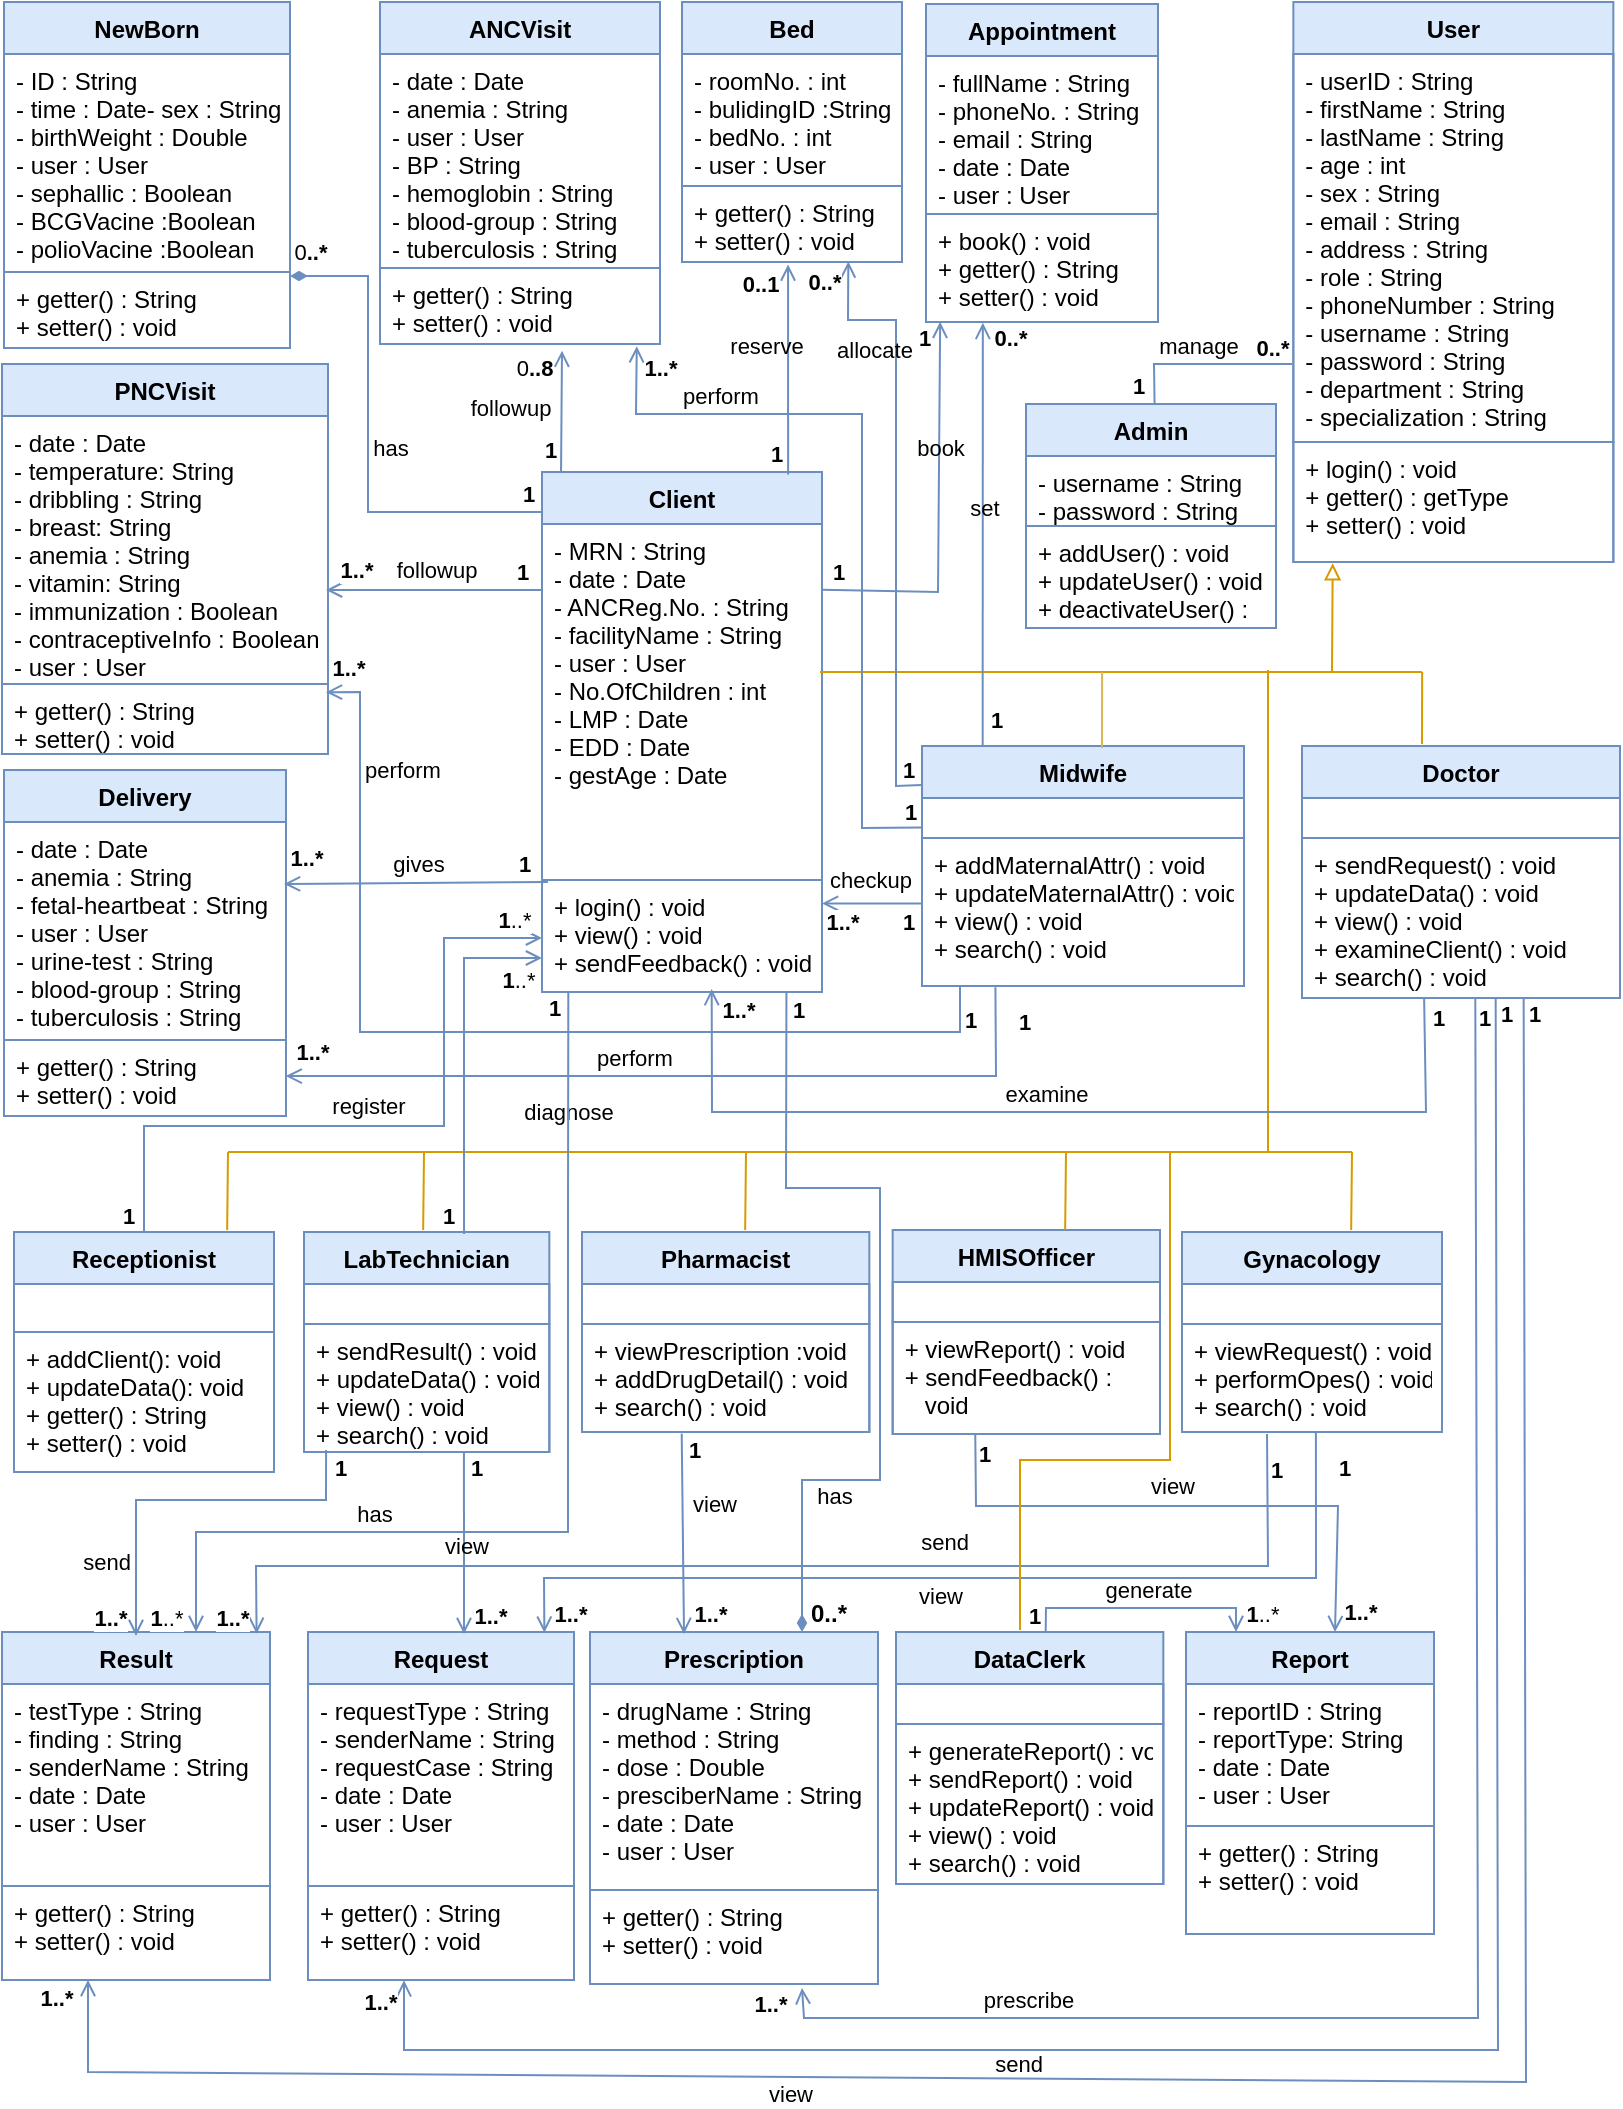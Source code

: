 <mxfile version="18.2.0" type="github">
  <diagram id="HXFEhjrMLbCV9gAbWQhC" name="Page-1">
    <mxGraphModel dx="868" dy="468" grid="0" gridSize="10" guides="1" tooltips="1" connect="1" arrows="1" fold="1" page="1" pageScale="1" pageWidth="827" pageHeight="1169" math="0" shadow="0">
      <root>
        <mxCell id="0" />
        <mxCell id="1" parent="0" />
        <mxCell id="BGpOXGxUT94xlGYrzpRG-1" value="User" style="swimlane;fontStyle=1;align=center;verticalAlign=top;childLayout=stackLayout;horizontal=1;startSize=26;horizontalStack=0;resizeParent=1;resizeParentMax=0;resizeLast=0;collapsible=1;marginBottom=0;strokeWidth=1;spacingTop=0;fontSize=12;strokeColor=#6c8ebf;fillColor=#dae8fc;" parent="1" vertex="1">
          <mxGeometry x="655.67" y="36" width="160" height="280" as="geometry" />
        </mxCell>
        <mxCell id="BGpOXGxUT94xlGYrzpRG-2" value="- userID : String&#xa;- firstName : String&#xa;- lastName : String&#xa;- age : int&#xa;- sex : String&#xa;- email : String&#xa;- address : String&#xa;- role : String&#xa;- phoneNumber : String&#xa;- username : String&#xa;- password : String&#xa;- department : String&#xa;- specialization : String&#xa;" style="text;strokeColor=#6C8EBF;fillColor=none;align=left;verticalAlign=top;spacingLeft=4;spacingRight=4;overflow=hidden;rotatable=0;points=[[0,0.5],[1,0.5]];portConstraint=eastwest;strokeWidth=1;spacingTop=0;fontSize=12;" parent="BGpOXGxUT94xlGYrzpRG-1" vertex="1">
          <mxGeometry y="26" width="160" height="194" as="geometry" />
        </mxCell>
        <mxCell id="BGpOXGxUT94xlGYrzpRG-3" value="+ login() : void&#xa;+ getter() : getType&#xa;+ setter() : void" style="text;strokeColor=#6C8EBF;fillColor=none;align=left;verticalAlign=top;spacingLeft=4;spacingRight=4;overflow=hidden;rotatable=0;points=[[0,0.5],[1,0.5]];portConstraint=eastwest;strokeWidth=1;spacingTop=0;fontSize=12;" parent="BGpOXGxUT94xlGYrzpRG-1" vertex="1">
          <mxGeometry y="220" width="160" height="60" as="geometry" />
        </mxCell>
        <mxCell id="BGpOXGxUT94xlGYrzpRG-4" value="Result" style="swimlane;fontStyle=1;align=center;verticalAlign=top;childLayout=stackLayout;horizontal=1;startSize=26;horizontalStack=0;resizeParent=1;resizeParentMax=0;resizeLast=0;collapsible=1;marginBottom=0;strokeWidth=1;spacingTop=0;fontSize=12;strokeColor=#6c8ebf;fillColor=#dae8fc;" parent="1" vertex="1">
          <mxGeometry x="10" y="851" width="134" height="174" as="geometry" />
        </mxCell>
        <mxCell id="BGpOXGxUT94xlGYrzpRG-5" value="- testType : String&#xa;- finding : String&#xa;- senderName : String&#xa;- date : Date&#xa;- user : User" style="text;strokeColor=#6C8EBF;fillColor=none;align=left;verticalAlign=top;spacingLeft=4;spacingRight=4;overflow=hidden;rotatable=0;points=[[0,0.5],[1,0.5]];portConstraint=eastwest;strokeWidth=1;spacingTop=0;fontSize=12;" parent="BGpOXGxUT94xlGYrzpRG-4" vertex="1">
          <mxGeometry y="26" width="134" height="101" as="geometry" />
        </mxCell>
        <mxCell id="BGpOXGxUT94xlGYrzpRG-6" value="+ getter() : String&#xa;+ setter() : void" style="text;strokeColor=#6C8EBF;fillColor=none;align=left;verticalAlign=top;spacingLeft=4;spacingRight=4;overflow=hidden;rotatable=0;points=[[0,0.5],[1,0.5]];portConstraint=eastwest;strokeWidth=1;spacingTop=0;fontSize=12;" parent="BGpOXGxUT94xlGYrzpRG-4" vertex="1">
          <mxGeometry y="127" width="134" height="47" as="geometry" />
        </mxCell>
        <mxCell id="BGpOXGxUT94xlGYrzpRG-7" value="Request" style="swimlane;fontStyle=1;align=center;verticalAlign=top;childLayout=stackLayout;horizontal=1;startSize=26;horizontalStack=0;resizeParent=1;resizeParentMax=0;resizeLast=0;collapsible=1;marginBottom=0;strokeWidth=1;spacingTop=0;fontSize=12;strokeColor=#6c8ebf;fillColor=#dae8fc;" parent="1" vertex="1">
          <mxGeometry x="163" y="851" width="133" height="174" as="geometry" />
        </mxCell>
        <mxCell id="BGpOXGxUT94xlGYrzpRG-8" value="- requestType : String&#xa;- senderName : String&#xa;- requestCase : String&#xa;- date : Date&#xa;- user : User" style="text;strokeColor=#6C8EBF;fillColor=none;align=left;verticalAlign=top;spacingLeft=4;spacingRight=4;overflow=hidden;rotatable=0;points=[[0,0.5],[1,0.5]];portConstraint=eastwest;strokeWidth=1;spacingTop=0;fontSize=12;" parent="BGpOXGxUT94xlGYrzpRG-7" vertex="1">
          <mxGeometry y="26" width="133" height="101" as="geometry" />
        </mxCell>
        <mxCell id="BGpOXGxUT94xlGYrzpRG-9" value="+ getter() : String&#xa;+ setter() : void" style="text;strokeColor=#6C8EBF;fillColor=none;align=left;verticalAlign=top;spacingLeft=4;spacingRight=4;overflow=hidden;rotatable=0;points=[[0,0.5],[1,0.5]];portConstraint=eastwest;strokeWidth=1;spacingTop=0;fontSize=12;" parent="BGpOXGxUT94xlGYrzpRG-7" vertex="1">
          <mxGeometry y="127" width="133" height="47" as="geometry" />
        </mxCell>
        <mxCell id="BGpOXGxUT94xlGYrzpRG-10" value="Prescription" style="swimlane;fontStyle=1;align=center;verticalAlign=top;childLayout=stackLayout;horizontal=1;startSize=26;horizontalStack=0;resizeParent=1;resizeParentMax=0;resizeLast=0;collapsible=1;marginBottom=0;strokeWidth=1;spacingTop=0;fontSize=12;strokeColor=#6c8ebf;fillColor=#dae8fc;" parent="1" vertex="1">
          <mxGeometry x="304" y="851" width="144" height="176" as="geometry" />
        </mxCell>
        <mxCell id="BGpOXGxUT94xlGYrzpRG-11" value="- drugName : String&#xa;- method : String&#xa;- dose : Double&#xa;- presciberName : String&#xa;- date : Date&#xa;- user : User&#xa;" style="text;strokeColor=#6C8EBF;fillColor=none;align=left;verticalAlign=top;spacingLeft=4;spacingRight=4;overflow=hidden;rotatable=0;points=[[0,0.5],[1,0.5]];portConstraint=eastwest;strokeWidth=1;spacingTop=0;fontSize=12;" parent="BGpOXGxUT94xlGYrzpRG-10" vertex="1">
          <mxGeometry y="26" width="144" height="103" as="geometry" />
        </mxCell>
        <mxCell id="BGpOXGxUT94xlGYrzpRG-12" value="+ getter() : String&#xa;+ setter() : void" style="text;strokeColor=#6C8EBF;fillColor=none;align=left;verticalAlign=top;spacingLeft=4;spacingRight=4;overflow=hidden;rotatable=0;points=[[0,0.5],[1,0.5]];portConstraint=eastwest;strokeWidth=1;spacingTop=0;fontSize=12;" parent="BGpOXGxUT94xlGYrzpRG-10" vertex="1">
          <mxGeometry y="129" width="144" height="47" as="geometry" />
        </mxCell>
        <mxCell id="BGpOXGxUT94xlGYrzpRG-13" value="Report" style="swimlane;fontStyle=1;align=center;verticalAlign=top;childLayout=stackLayout;horizontal=1;startSize=26;horizontalStack=0;resizeParent=1;resizeParentMax=0;resizeLast=0;collapsible=1;marginBottom=0;strokeWidth=1;spacingTop=0;fontSize=12;strokeColor=#6c8ebf;fillColor=#dae8fc;" parent="1" vertex="1">
          <mxGeometry x="602" y="851" width="124" height="151" as="geometry" />
        </mxCell>
        <mxCell id="BGpOXGxUT94xlGYrzpRG-14" value="- reportID : String&#xa;- reportType: String&#xa;- date : Date&#xa;- user : User" style="text;strokeColor=#6C8EBF;fillColor=none;align=left;verticalAlign=top;spacingLeft=4;spacingRight=4;overflow=hidden;rotatable=0;points=[[0,0.5],[1,0.5]];portConstraint=eastwest;strokeWidth=1;spacingTop=0;fontSize=12;" parent="BGpOXGxUT94xlGYrzpRG-13" vertex="1">
          <mxGeometry y="26" width="124" height="71" as="geometry" />
        </mxCell>
        <mxCell id="BGpOXGxUT94xlGYrzpRG-15" value="+ getter() : String&#xa;+ setter() : void" style="text;strokeColor=#6C8EBF;fillColor=none;align=left;verticalAlign=top;spacingLeft=4;spacingRight=4;overflow=hidden;rotatable=0;points=[[0,0.5],[1,0.5]];portConstraint=eastwest;strokeWidth=1;spacingTop=0;fontSize=12;" parent="BGpOXGxUT94xlGYrzpRG-13" vertex="1">
          <mxGeometry y="97" width="124" height="54" as="geometry" />
        </mxCell>
        <mxCell id="BGpOXGxUT94xlGYrzpRG-16" value="Client" style="swimlane;fontStyle=1;align=center;verticalAlign=top;childLayout=stackLayout;horizontal=1;startSize=26;horizontalStack=0;resizeParent=1;resizeParentMax=0;resizeLast=0;collapsible=1;marginBottom=0;strokeWidth=1;spacingTop=0;fontSize=12;strokeColor=#6c8ebf;fillColor=#dae8fc;" parent="1" vertex="1">
          <mxGeometry x="280" y="271" width="140" height="260" as="geometry" />
        </mxCell>
        <mxCell id="BGpOXGxUT94xlGYrzpRG-17" value="- MRN : String&#xa;- date : Date&#xa;- ANCReg.No. : String&#xa;- facilityName : String&#xa;- user : User&#xa;- No.OfChildren : int&#xa;- LMP : Date&#xa;- EDD : Date&#xa;- gestAge : Date&#xa;" style="text;strokeColor=#6C8EBF;fillColor=none;align=left;verticalAlign=top;spacingLeft=4;spacingRight=4;overflow=hidden;rotatable=0;points=[[0,0.5],[1,0.5]];portConstraint=eastwest;strokeWidth=1;spacingTop=0;fontSize=12;" parent="BGpOXGxUT94xlGYrzpRG-16" vertex="1">
          <mxGeometry y="26" width="140" height="178" as="geometry" />
        </mxCell>
        <mxCell id="BGpOXGxUT94xlGYrzpRG-18" value="+ login() : void&#xa;+ view() : void&#xa;+ sendFeedback() : void" style="text;strokeColor=#6C8EBF;fillColor=none;align=left;verticalAlign=top;spacingLeft=4;spacingRight=4;overflow=hidden;rotatable=0;points=[[0,0.5],[1,0.5]];portConstraint=eastwest;strokeWidth=1;spacingTop=0;fontSize=12;" parent="BGpOXGxUT94xlGYrzpRG-16" vertex="1">
          <mxGeometry y="204" width="140" height="56" as="geometry" />
        </mxCell>
        <mxCell id="BGpOXGxUT94xlGYrzpRG-19" value="ANCVisit" style="swimlane;fontStyle=1;align=center;verticalAlign=top;childLayout=stackLayout;horizontal=1;startSize=26;horizontalStack=0;resizeParent=1;resizeParentMax=0;resizeLast=0;collapsible=1;marginBottom=0;strokeWidth=1;spacingTop=0;fontSize=12;strokeColor=#6c8ebf;fillColor=#dae8fc;" parent="1" vertex="1">
          <mxGeometry x="199" y="36" width="140" height="171" as="geometry" />
        </mxCell>
        <mxCell id="BGpOXGxUT94xlGYrzpRG-20" value="- date : Date&#xa;- anemia : String&#xa;- user : User&#xa;- BP : String&#xa;- hemoglobin : String&#xa;- blood-group : String&#xa;- tuberculosis : String" style="text;strokeColor=#6C8EBF;fillColor=none;align=left;verticalAlign=top;spacingLeft=4;spacingRight=4;overflow=hidden;rotatable=0;points=[[0,0.5],[1,0.5]];portConstraint=eastwest;strokeWidth=1;spacingTop=0;fontSize=12;" parent="BGpOXGxUT94xlGYrzpRG-19" vertex="1">
          <mxGeometry y="26" width="140" height="107" as="geometry" />
        </mxCell>
        <mxCell id="G7fRazRPBhIYGSNJgmAT-4" value="+ getter() : String&#xa;+ setter() : void" style="text;strokeColor=#6C8EBF;fillColor=none;align=left;verticalAlign=top;spacingLeft=4;spacingRight=4;overflow=hidden;rotatable=0;points=[[0,0.5],[1,0.5]];portConstraint=eastwest;strokeWidth=1;spacingTop=0;fontSize=12;" parent="BGpOXGxUT94xlGYrzpRG-19" vertex="1">
          <mxGeometry y="133" width="140" height="38" as="geometry" />
        </mxCell>
        <mxCell id="BGpOXGxUT94xlGYrzpRG-21" value="Delivery" style="swimlane;fontStyle=1;align=center;verticalAlign=top;childLayout=stackLayout;horizontal=1;startSize=26;horizontalStack=0;resizeParent=1;resizeParentMax=0;resizeLast=0;collapsible=1;marginBottom=0;strokeWidth=1;spacingTop=0;fontSize=12;strokeColor=#6c8ebf;fillColor=#dae8fc;" parent="1" vertex="1">
          <mxGeometry x="11.0" y="420" width="141" height="173" as="geometry" />
        </mxCell>
        <mxCell id="BGpOXGxUT94xlGYrzpRG-22" value="- date : Date&#xa;- anemia : String&#xa;- fetal-heartbeat : String&#xa;- user : User&#xa;- urine-test : String&#xa;- blood-group : String&#xa;- tuberculosis : String&#xa;&#xa;" style="text;strokeColor=#6C8EBF;fillColor=none;align=left;verticalAlign=top;spacingLeft=4;spacingRight=4;overflow=hidden;rotatable=0;points=[[0,0.5],[1,0.5]];portConstraint=eastwest;strokeWidth=1;spacingTop=0;fontSize=12;" parent="BGpOXGxUT94xlGYrzpRG-21" vertex="1">
          <mxGeometry y="26" width="141" height="109" as="geometry" />
        </mxCell>
        <mxCell id="G7fRazRPBhIYGSNJgmAT-1" value="+ getter() : String&#xa;+ setter() : void" style="text;strokeColor=#6C8EBF;fillColor=none;align=left;verticalAlign=top;spacingLeft=4;spacingRight=4;overflow=hidden;rotatable=0;points=[[0,0.5],[1,0.5]];portConstraint=eastwest;strokeWidth=1;spacingTop=0;fontSize=12;" parent="BGpOXGxUT94xlGYrzpRG-21" vertex="1">
          <mxGeometry y="135" width="141" height="38" as="geometry" />
        </mxCell>
        <mxCell id="BGpOXGxUT94xlGYrzpRG-23" value="PNCVisit" style="swimlane;fontStyle=1;align=center;verticalAlign=top;childLayout=stackLayout;horizontal=1;startSize=26;horizontalStack=0;resizeParent=1;resizeParentMax=0;resizeLast=0;collapsible=1;marginBottom=0;strokeWidth=1;spacingTop=0;fontSize=12;strokeColor=#6c8ebf;fillColor=#dae8fc;" parent="1" vertex="1">
          <mxGeometry x="10.0" y="217" width="163" height="195" as="geometry" />
        </mxCell>
        <mxCell id="BGpOXGxUT94xlGYrzpRG-24" value="- date : Date&#xa;- temperature: String&#xa;- dribbling : String&#xa;- breast: String&#xa;- anemia : String&#xa;- vitamin: String&#xa;- immunization : Boolean&#xa;- contraceptiveInfo : Boolean&#xa;- user : User&#xa;" style="text;strokeColor=#6C8EBF;fillColor=none;align=left;verticalAlign=top;spacingLeft=4;spacingRight=4;overflow=hidden;rotatable=0;points=[[0,0.5],[1,0.5]];portConstraint=eastwest;strokeWidth=1;spacingTop=0;fontSize=12;" parent="BGpOXGxUT94xlGYrzpRG-23" vertex="1">
          <mxGeometry y="26" width="163" height="134" as="geometry" />
        </mxCell>
        <mxCell id="G7fRazRPBhIYGSNJgmAT-2" value="+ getter() : String&#xa;+ setter() : void" style="text;strokeColor=#6C8EBF;fillColor=none;align=left;verticalAlign=top;spacingLeft=4;spacingRight=4;overflow=hidden;rotatable=0;points=[[0,0.5],[1,0.5]];portConstraint=eastwest;strokeWidth=1;spacingTop=0;fontSize=12;" parent="BGpOXGxUT94xlGYrzpRG-23" vertex="1">
          <mxGeometry y="160" width="163" height="35" as="geometry" />
        </mxCell>
        <mxCell id="BGpOXGxUT94xlGYrzpRG-25" value="NewBorn" style="swimlane;fontStyle=1;align=center;verticalAlign=top;childLayout=stackLayout;horizontal=1;startSize=26;horizontalStack=0;resizeParent=1;resizeParentMax=0;resizeLast=0;collapsible=1;marginBottom=0;strokeWidth=1;spacingTop=0;fontSize=12;strokeColor=#6c8ebf;fillColor=#dae8fc;" parent="1" vertex="1">
          <mxGeometry x="11.0" y="36" width="143" height="173" as="geometry" />
        </mxCell>
        <mxCell id="BGpOXGxUT94xlGYrzpRG-26" value="- ID : String&#xa;- time : Date- sex : String&#xa;- birthWeight : Double&#xa;- user : User&#xa;- sephallic : Boolean&#xa;- BCGVacine :Boolean&#xa;- polioVacine :Boolean" style="text;strokeColor=#6C8EBF;fillColor=none;align=left;verticalAlign=top;spacingLeft=4;spacingRight=4;overflow=hidden;rotatable=0;points=[[0,0.5],[1,0.5]];portConstraint=eastwest;strokeWidth=1;spacingTop=0;fontSize=12;" parent="BGpOXGxUT94xlGYrzpRG-25" vertex="1">
          <mxGeometry y="26" width="143" height="109" as="geometry" />
        </mxCell>
        <mxCell id="G7fRazRPBhIYGSNJgmAT-3" value="+ getter() : String&#xa;+ setter() : void" style="text;strokeColor=#6C8EBF;fillColor=none;align=left;verticalAlign=top;spacingLeft=4;spacingRight=4;overflow=hidden;rotatable=0;points=[[0,0.5],[1,0.5]];portConstraint=eastwest;strokeWidth=1;spacingTop=0;fontSize=12;" parent="BGpOXGxUT94xlGYrzpRG-25" vertex="1">
          <mxGeometry y="135" width="143" height="38" as="geometry" />
        </mxCell>
        <mxCell id="BGpOXGxUT94xlGYrzpRG-27" value="Midwife" style="swimlane;fontStyle=1;align=center;verticalAlign=top;childLayout=stackLayout;horizontal=1;startSize=26;horizontalStack=0;resizeParent=1;resizeParentMax=0;resizeLast=0;collapsible=1;marginBottom=0;strokeWidth=1;spacingTop=0;fontSize=12;strokeColor=#6c8ebf;fillColor=#dae8fc;" parent="1" vertex="1">
          <mxGeometry x="470" y="408" width="161" height="120" as="geometry" />
        </mxCell>
        <mxCell id="hK9TueUT5ADjn1TZDLv3-11" value="" style="text;strokeColor=#6C8EBF;fillColor=none;align=left;verticalAlign=top;spacingLeft=4;spacingRight=4;overflow=hidden;rotatable=0;points=[[0,0.5],[1,0.5]];portConstraint=eastwest;strokeWidth=1;spacingTop=0;fontSize=12;" vertex="1" parent="BGpOXGxUT94xlGYrzpRG-27">
          <mxGeometry y="26" width="161" height="20" as="geometry" />
        </mxCell>
        <mxCell id="BGpOXGxUT94xlGYrzpRG-29" value="+ addMaternalAttr() : void&#xa;+ updateMaternalAttr() : void&#xa;+ view() : void&#xa;+ search() : void" style="text;strokeColor=#6C8EBF;fillColor=none;align=left;verticalAlign=top;spacingLeft=4;spacingRight=4;overflow=hidden;rotatable=0;points=[[0,0.5],[1,0.5]];portConstraint=eastwest;strokeWidth=1;spacingTop=0;fontSize=12;" parent="BGpOXGxUT94xlGYrzpRG-27" vertex="1">
          <mxGeometry y="46" width="161" height="74" as="geometry" />
        </mxCell>
        <mxCell id="BGpOXGxUT94xlGYrzpRG-30" value="Doctor" style="swimlane;fontStyle=1;align=center;verticalAlign=top;childLayout=stackLayout;horizontal=1;startSize=26;horizontalStack=0;resizeParent=1;resizeParentMax=0;resizeLast=0;collapsible=1;marginBottom=0;strokeWidth=1;spacingTop=0;fontSize=12;strokeColor=#6c8ebf;fillColor=#dae8fc;" parent="1" vertex="1">
          <mxGeometry x="660" y="408" width="159" height="126" as="geometry">
            <mxRectangle x="672" y="390" width="65" height="26" as="alternateBounds" />
          </mxGeometry>
        </mxCell>
        <mxCell id="hK9TueUT5ADjn1TZDLv3-12" value="" style="text;strokeColor=#6C8EBF;fillColor=none;align=left;verticalAlign=top;spacingLeft=4;spacingRight=4;overflow=hidden;rotatable=0;points=[[0,0.5],[1,0.5]];portConstraint=eastwest;strokeWidth=1;spacingTop=0;fontSize=12;" vertex="1" parent="BGpOXGxUT94xlGYrzpRG-30">
          <mxGeometry y="26" width="159" height="20" as="geometry" />
        </mxCell>
        <mxCell id="BGpOXGxUT94xlGYrzpRG-32" value="+ sendRequest() : void&#xa;+ updateData() : void&#xa;+ view() : void&#xa;+ examineClient() : void&#xa;+ search() : void&#xa;" style="text;strokeColor=#6C8EBF;fillColor=none;align=left;verticalAlign=top;spacingLeft=4;spacingRight=4;overflow=hidden;rotatable=0;points=[[0,0.5],[1,0.5]];portConstraint=eastwest;strokeWidth=1;spacingTop=0;fontSize=12;" parent="BGpOXGxUT94xlGYrzpRG-30" vertex="1">
          <mxGeometry y="46" width="159" height="80" as="geometry" />
        </mxCell>
        <mxCell id="BGpOXGxUT94xlGYrzpRG-33" value="" style="endArrow=open;html=1;rounded=0;strokeWidth=1;fillColor=#dae8fc;strokeColor=#6c8ebf;endFill=0;exitX=0.068;exitY=0.001;exitDx=0;exitDy=0;exitPerimeter=0;entryX=0.65;entryY=1.088;entryDx=0;entryDy=0;entryPerimeter=0;" parent="1" source="BGpOXGxUT94xlGYrzpRG-16" target="G7fRazRPBhIYGSNJgmAT-4" edge="1">
          <mxGeometry width="50" height="50" relative="1" as="geometry">
            <mxPoint x="290" y="271" as="sourcePoint" />
            <mxPoint x="290" y="224" as="targetPoint" />
          </mxGeometry>
        </mxCell>
        <mxCell id="BGpOXGxUT94xlGYrzpRG-34" value="followup" style="edgeLabel;html=1;align=center;verticalAlign=middle;resizable=0;points=[];labelBackgroundColor=none;" parent="BGpOXGxUT94xlGYrzpRG-33" vertex="1" connectable="0">
          <mxGeometry x="0.426" y="-2" relative="1" as="geometry">
            <mxPoint x="-28" y="11" as="offset" />
          </mxGeometry>
        </mxCell>
        <mxCell id="BGpOXGxUT94xlGYrzpRG-35" value="&lt;b&gt;1&lt;/b&gt;" style="edgeLabel;html=1;align=center;verticalAlign=middle;resizable=0;points=[];" parent="BGpOXGxUT94xlGYrzpRG-33" vertex="1" connectable="0">
          <mxGeometry x="-0.423" y="-2" relative="1" as="geometry">
            <mxPoint x="-8" y="6" as="offset" />
          </mxGeometry>
        </mxCell>
        <mxCell id="BGpOXGxUT94xlGYrzpRG-36" value="0&lt;font style=&quot;font-size: 11px;&quot;&gt;&lt;b&gt;..8&lt;/b&gt;&lt;/font&gt;" style="edgeLabel;html=1;align=center;verticalAlign=middle;resizable=0;points=[];" parent="BGpOXGxUT94xlGYrzpRG-33" vertex="1" connectable="0">
          <mxGeometry x="0.584" y="-3" relative="1" as="geometry">
            <mxPoint x="-17" y="-5" as="offset" />
          </mxGeometry>
        </mxCell>
        <mxCell id="BGpOXGxUT94xlGYrzpRG-37" value="" style="endArrow=diamondThin;html=1;rounded=0;strokeWidth=1;fillColor=#dae8fc;strokeColor=#6c8ebf;startArrow=none;startFill=0;endFill=1;" parent="1" edge="1">
          <mxGeometry width="50" height="50" relative="1" as="geometry">
            <mxPoint x="280" y="291" as="sourcePoint" />
            <mxPoint x="154" y="173" as="targetPoint" />
            <Array as="points">
              <mxPoint x="193" y="291" />
              <mxPoint x="193" y="173" />
            </Array>
          </mxGeometry>
        </mxCell>
        <mxCell id="BGpOXGxUT94xlGYrzpRG-38" value="has" style="edgeLabel;html=1;align=center;verticalAlign=middle;resizable=0;points=[];labelBackgroundColor=none;" parent="BGpOXGxUT94xlGYrzpRG-37" vertex="1" connectable="0">
          <mxGeometry x="0.426" y="-2" relative="1" as="geometry">
            <mxPoint x="9" y="55" as="offset" />
          </mxGeometry>
        </mxCell>
        <mxCell id="BGpOXGxUT94xlGYrzpRG-39" value="&lt;b&gt;1&lt;/b&gt;" style="edgeLabel;html=1;align=center;verticalAlign=middle;resizable=0;points=[];fontSize=11;" parent="BGpOXGxUT94xlGYrzpRG-37" vertex="1" connectable="0">
          <mxGeometry x="-0.745" y="-6" relative="1" as="geometry">
            <mxPoint x="24" y="-3" as="offset" />
          </mxGeometry>
        </mxCell>
        <mxCell id="BGpOXGxUT94xlGYrzpRG-40" value="0&lt;b&gt;..*&lt;/b&gt;" style="edgeLabel;html=1;align=center;verticalAlign=middle;resizable=0;points=[];fontSize=11;" parent="BGpOXGxUT94xlGYrzpRG-37" vertex="1" connectable="0">
          <mxGeometry x="0.857" y="-8" relative="1" as="geometry">
            <mxPoint x="-8" y="-4" as="offset" />
          </mxGeometry>
        </mxCell>
        <mxCell id="BGpOXGxUT94xlGYrzpRG-41" value="" style="endArrow=open;html=1;rounded=0;strokeWidth=1;fillColor=#dae8fc;strokeColor=#6c8ebf;endFill=0;" parent="1" edge="1">
          <mxGeometry width="50" height="50" relative="1" as="geometry">
            <mxPoint x="280" y="330" as="sourcePoint" />
            <mxPoint x="172" y="330" as="targetPoint" />
          </mxGeometry>
        </mxCell>
        <mxCell id="BGpOXGxUT94xlGYrzpRG-42" value="followup" style="edgeLabel;html=1;align=center;verticalAlign=middle;resizable=0;points=[];labelBackgroundColor=none;" parent="BGpOXGxUT94xlGYrzpRG-41" vertex="1" connectable="0">
          <mxGeometry x="0.426" y="-2" relative="1" as="geometry">
            <mxPoint x="24" y="-8" as="offset" />
          </mxGeometry>
        </mxCell>
        <mxCell id="BGpOXGxUT94xlGYrzpRG-43" value="&lt;b&gt;1&lt;/b&gt;" style="edgeLabel;html=1;align=center;verticalAlign=middle;resizable=0;points=[];fontSize=11;" parent="BGpOXGxUT94xlGYrzpRG-41" vertex="1" connectable="0">
          <mxGeometry x="-0.693" y="-4" relative="1" as="geometry">
            <mxPoint x="6" y="-5" as="offset" />
          </mxGeometry>
        </mxCell>
        <mxCell id="BGpOXGxUT94xlGYrzpRG-44" value="&lt;b&gt;1..*&lt;/b&gt;" style="edgeLabel;html=1;align=center;verticalAlign=middle;resizable=0;points=[];fontSize=11;" parent="BGpOXGxUT94xlGYrzpRG-41" vertex="1" connectable="0">
          <mxGeometry x="0.777" y="-7" relative="1" as="geometry">
            <mxPoint x="3" y="-3" as="offset" />
          </mxGeometry>
        </mxCell>
        <mxCell id="BGpOXGxUT94xlGYrzpRG-45" value="" style="endArrow=open;html=1;rounded=0;strokeWidth=1;fillColor=#dae8fc;strokeColor=#6c8ebf;exitX=0.021;exitY=0.286;exitDx=0;exitDy=0;entryX=0.986;entryY=0.25;entryDx=0;entryDy=0;entryPerimeter=0;exitPerimeter=0;endFill=0;" parent="1" edge="1">
          <mxGeometry width="50" height="50" relative="1" as="geometry">
            <mxPoint x="282.94" y="476.016" as="sourcePoint" />
            <mxPoint x="151.026" y="477" as="targetPoint" />
          </mxGeometry>
        </mxCell>
        <mxCell id="BGpOXGxUT94xlGYrzpRG-46" value="gives" style="edgeLabel;html=1;align=center;verticalAlign=middle;resizable=0;points=[];labelBackgroundColor=none;" parent="BGpOXGxUT94xlGYrzpRG-45" vertex="1" connectable="0">
          <mxGeometry x="0.426" y="-2" relative="1" as="geometry">
            <mxPoint x="29" y="-8" as="offset" />
          </mxGeometry>
        </mxCell>
        <mxCell id="BGpOXGxUT94xlGYrzpRG-47" value="&lt;b&gt;1&lt;/b&gt;" style="edgeLabel;html=1;align=center;verticalAlign=middle;resizable=0;points=[];fontSize=11;" parent="BGpOXGxUT94xlGYrzpRG-45" vertex="1" connectable="0">
          <mxGeometry x="-0.693" y="-4" relative="1" as="geometry">
            <mxPoint x="8" y="-5" as="offset" />
          </mxGeometry>
        </mxCell>
        <mxCell id="BGpOXGxUT94xlGYrzpRG-48" value="&lt;b&gt;1..*&lt;/b&gt;" style="edgeLabel;html=1;align=center;verticalAlign=middle;resizable=0;points=[];fontSize=11;" parent="BGpOXGxUT94xlGYrzpRG-45" vertex="1" connectable="0">
          <mxGeometry x="0.777" y="-7" relative="1" as="geometry">
            <mxPoint x="-4" y="-6" as="offset" />
          </mxGeometry>
        </mxCell>
        <mxCell id="BGpOXGxUT94xlGYrzpRG-49" value="" style="endArrow=none;html=1;rounded=0;fontSize=11;strokeWidth=1;startArrow=none;startFill=0;fillColor=#ffe6cc;strokeColor=#d79b00;" parent="1" edge="1">
          <mxGeometry width="50" height="50" relative="1" as="geometry">
            <mxPoint x="562" y="371" as="sourcePoint" />
            <mxPoint x="419" y="371" as="targetPoint" />
            <Array as="points" />
          </mxGeometry>
        </mxCell>
        <mxCell id="BGpOXGxUT94xlGYrzpRG-50" style="edgeStyle=none;rounded=0;orthogonalLoop=1;jettySize=auto;html=1;fontSize=11;startArrow=none;startFill=0;endArrow=none;endFill=0;strokeWidth=1;fillColor=#ffe6cc;strokeColor=#d79b00;" parent="1" edge="1">
          <mxGeometry relative="1" as="geometry">
            <mxPoint x="643" y="370" as="targetPoint" />
            <mxPoint x="643" y="611" as="sourcePoint" />
          </mxGeometry>
        </mxCell>
        <mxCell id="BGpOXGxUT94xlGYrzpRG-51" value="" style="endArrow=none;html=1;rounded=0;fontSize=11;strokeWidth=1;fillColor=#ffe6cc;strokeColor=#d79b00;" parent="1" edge="1">
          <mxGeometry width="50" height="50" relative="1" as="geometry">
            <mxPoint x="720" y="371" as="sourcePoint" />
            <mxPoint x="560" y="371" as="targetPoint" />
          </mxGeometry>
        </mxCell>
        <mxCell id="BGpOXGxUT94xlGYrzpRG-52" style="edgeStyle=none;rounded=0;orthogonalLoop=1;jettySize=auto;html=1;fontSize=11;startArrow=none;startFill=0;endArrow=block;endFill=0;strokeWidth=1;fillColor=#ffe6cc;strokeColor=#d79b00;entryX=0.123;entryY=1.01;entryDx=0;entryDy=0;entryPerimeter=0;" parent="1" target="BGpOXGxUT94xlGYrzpRG-3" edge="1">
          <mxGeometry relative="1" as="geometry">
            <mxPoint x="637.08" y="312.98" as="targetPoint" />
            <mxPoint x="675" y="371" as="sourcePoint" />
          </mxGeometry>
        </mxCell>
        <mxCell id="BGpOXGxUT94xlGYrzpRG-53" style="edgeStyle=none;rounded=0;orthogonalLoop=1;jettySize=auto;html=1;fontSize=11;startArrow=none;startFill=0;endArrow=none;endFill=0;strokeWidth=1;fillColor=#fff2cc;strokeColor=#d6b656;entryX=0.513;entryY=1.083;entryDx=0;entryDy=0;entryPerimeter=0;" parent="1" edge="1">
          <mxGeometry relative="1" as="geometry">
            <mxPoint x="560.08" y="370.98" as="targetPoint" />
            <mxPoint x="560" y="409" as="sourcePoint" />
          </mxGeometry>
        </mxCell>
        <mxCell id="BGpOXGxUT94xlGYrzpRG-54" style="edgeStyle=none;rounded=0;orthogonalLoop=1;jettySize=auto;html=1;fontSize=11;startArrow=none;startFill=0;endArrow=none;endFill=0;strokeWidth=1;fillColor=#ffe6cc;strokeColor=#d79b00;entryX=0.513;entryY=1.083;entryDx=0;entryDy=0;entryPerimeter=0;" parent="1" edge="1">
          <mxGeometry relative="1" as="geometry">
            <mxPoint x="720.08" y="370.98" as="targetPoint" />
            <mxPoint x="720" y="407" as="sourcePoint" />
          </mxGeometry>
        </mxCell>
        <mxCell id="BGpOXGxUT94xlGYrzpRG-55" value="Appointment" style="swimlane;fontStyle=1;align=center;verticalAlign=top;childLayout=stackLayout;horizontal=1;startSize=26;horizontalStack=0;resizeParent=1;resizeParentMax=0;resizeLast=0;collapsible=1;marginBottom=0;strokeWidth=1;spacingTop=0;fontSize=12;strokeColor=#6c8ebf;fillColor=#dae8fc;" parent="1" vertex="1">
          <mxGeometry x="472" y="37" width="116" height="159" as="geometry" />
        </mxCell>
        <mxCell id="BGpOXGxUT94xlGYrzpRG-56" value="- fullName : String&#xa;- phoneNo. : String&#xa;- email : String&#xa;- date : Date&#xa;- user : User" style="text;strokeColor=#6C8EBF;fillColor=none;align=left;verticalAlign=top;spacingLeft=4;spacingRight=4;overflow=hidden;rotatable=0;points=[[0,0.5],[1,0.5]];portConstraint=eastwest;strokeWidth=1;spacingTop=0;fontSize=12;" parent="BGpOXGxUT94xlGYrzpRG-55" vertex="1">
          <mxGeometry y="26" width="116" height="79" as="geometry" />
        </mxCell>
        <mxCell id="BGpOXGxUT94xlGYrzpRG-57" value="+ book() : void&#xa;+ getter() : String&#xa;+ setter() : void" style="text;strokeColor=#6C8EBF;fillColor=none;align=left;verticalAlign=top;spacingLeft=4;spacingRight=4;overflow=hidden;rotatable=0;points=[[0,0.5],[1,0.5]];portConstraint=eastwest;strokeWidth=1;spacingTop=0;fontSize=12;" parent="BGpOXGxUT94xlGYrzpRG-55" vertex="1">
          <mxGeometry y="105" width="116" height="54" as="geometry" />
        </mxCell>
        <mxCell id="BGpOXGxUT94xlGYrzpRG-58" value="Gynacology" style="swimlane;fontStyle=1;align=center;verticalAlign=top;childLayout=stackLayout;horizontal=1;startSize=26;horizontalStack=0;resizeParent=1;resizeParentMax=0;resizeLast=0;collapsible=1;marginBottom=0;strokeWidth=1;spacingTop=0;fontSize=12;strokeColor=#6c8ebf;fillColor=#dae8fc;" parent="1" vertex="1">
          <mxGeometry x="600" y="651" width="130" height="100" as="geometry" />
        </mxCell>
        <mxCell id="hK9TueUT5ADjn1TZDLv3-18" value="" style="text;strokeColor=#6C8EBF;fillColor=none;align=left;verticalAlign=top;spacingLeft=4;spacingRight=4;overflow=hidden;rotatable=0;points=[[0,0.5],[1,0.5]];portConstraint=eastwest;strokeWidth=1;spacingTop=0;fontSize=12;" vertex="1" parent="BGpOXGxUT94xlGYrzpRG-58">
          <mxGeometry y="26" width="130" height="20" as="geometry" />
        </mxCell>
        <mxCell id="BGpOXGxUT94xlGYrzpRG-60" value="+ viewRequest() : void&#xa;+ performOpes() : void&#xa;+ search() : void" style="text;strokeColor=#6C8EBF;fillColor=none;align=left;verticalAlign=top;spacingLeft=4;spacingRight=4;overflow=hidden;rotatable=0;points=[[0,0.5],[1,0.5]];portConstraint=eastwest;strokeWidth=1;spacingTop=0;fontSize=12;" parent="BGpOXGxUT94xlGYrzpRG-58" vertex="1">
          <mxGeometry y="46" width="130" height="54" as="geometry" />
        </mxCell>
        <mxCell id="BGpOXGxUT94xlGYrzpRG-61" value="LabTechnician" style="swimlane;fontStyle=1;align=center;verticalAlign=top;childLayout=stackLayout;horizontal=1;startSize=26;horizontalStack=0;resizeParent=1;resizeParentMax=0;resizeLast=0;collapsible=1;marginBottom=0;strokeWidth=1;spacingTop=0;fontSize=12;strokeColor=#6c8ebf;fillColor=#dae8fc;" parent="1" vertex="1">
          <mxGeometry x="161" y="651" width="122.67" height="110" as="geometry" />
        </mxCell>
        <mxCell id="hK9TueUT5ADjn1TZDLv3-15" value="" style="text;strokeColor=#6C8EBF;fillColor=none;align=left;verticalAlign=top;spacingLeft=4;spacingRight=4;overflow=hidden;rotatable=0;points=[[0,0.5],[1,0.5]];portConstraint=eastwest;strokeWidth=1;spacingTop=0;fontSize=12;" vertex="1" parent="BGpOXGxUT94xlGYrzpRG-61">
          <mxGeometry y="26" width="122.67" height="20" as="geometry" />
        </mxCell>
        <mxCell id="BGpOXGxUT94xlGYrzpRG-63" value="+ sendResult() : void&#xa;+ updateData() : void&#xa;+ view() : void&#xa;+ search() : void" style="text;strokeColor=#6C8EBF;fillColor=none;align=left;verticalAlign=top;spacingLeft=4;spacingRight=4;overflow=hidden;rotatable=0;points=[[0,0.5],[1,0.5]];portConstraint=eastwest;strokeWidth=1;spacingTop=0;fontSize=12;" parent="BGpOXGxUT94xlGYrzpRG-61" vertex="1">
          <mxGeometry y="46" width="122.67" height="64" as="geometry" />
        </mxCell>
        <mxCell id="BGpOXGxUT94xlGYrzpRG-64" value="Pharmacist " style="swimlane;fontStyle=1;align=center;verticalAlign=top;childLayout=stackLayout;horizontal=1;startSize=26;horizontalStack=0;resizeParent=1;resizeParentMax=0;resizeLast=0;collapsible=1;marginBottom=0;strokeWidth=1;spacingTop=0;fontSize=12;strokeColor=#6c8ebf;fillColor=#dae8fc;" parent="1" vertex="1">
          <mxGeometry x="300" y="651" width="143.67" height="100" as="geometry" />
        </mxCell>
        <mxCell id="hK9TueUT5ADjn1TZDLv3-14" value="" style="text;strokeColor=#6C8EBF;fillColor=none;align=left;verticalAlign=top;spacingLeft=4;spacingRight=4;overflow=hidden;rotatable=0;points=[[0,0.5],[1,0.5]];portConstraint=eastwest;strokeWidth=1;spacingTop=0;fontSize=12;" vertex="1" parent="BGpOXGxUT94xlGYrzpRG-64">
          <mxGeometry y="26" width="143.67" height="20" as="geometry" />
        </mxCell>
        <mxCell id="BGpOXGxUT94xlGYrzpRG-66" value="+ viewPrescription :void&#xa;+ addDrugDetail() : void&#xa;+ search() : void" style="text;strokeColor=#6C8EBF;fillColor=none;align=left;verticalAlign=top;spacingLeft=4;spacingRight=4;overflow=hidden;rotatable=0;points=[[0,0.5],[1,0.5]];portConstraint=eastwest;strokeWidth=1;spacingTop=0;fontSize=12;" parent="BGpOXGxUT94xlGYrzpRG-64" vertex="1">
          <mxGeometry y="46" width="143.67" height="54" as="geometry" />
        </mxCell>
        <mxCell id="BGpOXGxUT94xlGYrzpRG-67" value="HMISOfficer" style="swimlane;fontStyle=1;align=center;verticalAlign=top;childLayout=stackLayout;horizontal=1;startSize=26;horizontalStack=0;resizeParent=1;resizeParentMax=0;resizeLast=0;collapsible=1;marginBottom=0;strokeWidth=1;spacingTop=0;fontSize=12;strokeColor=#6c8ebf;fillColor=#dae8fc;" parent="1" vertex="1">
          <mxGeometry x="455.33" y="650" width="133.67" height="102" as="geometry" />
        </mxCell>
        <mxCell id="hK9TueUT5ADjn1TZDLv3-13" value="" style="text;strokeColor=#6C8EBF;fillColor=none;align=left;verticalAlign=top;spacingLeft=4;spacingRight=4;overflow=hidden;rotatable=0;points=[[0,0.5],[1,0.5]];portConstraint=eastwest;strokeWidth=1;spacingTop=0;fontSize=12;" vertex="1" parent="BGpOXGxUT94xlGYrzpRG-67">
          <mxGeometry y="26" width="133.67" height="20" as="geometry" />
        </mxCell>
        <mxCell id="BGpOXGxUT94xlGYrzpRG-69" value="+ viewReport() : void&#xa;+ sendFeedback() :&#xa;   void" style="text;strokeColor=#6C8EBF;fillColor=none;align=left;verticalAlign=top;spacingLeft=4;spacingRight=4;overflow=hidden;rotatable=0;points=[[0,0.5],[1,0.5]];portConstraint=eastwest;strokeWidth=1;spacingTop=0;fontSize=12;" parent="BGpOXGxUT94xlGYrzpRG-67" vertex="1">
          <mxGeometry y="46" width="133.67" height="56" as="geometry" />
        </mxCell>
        <mxCell id="BGpOXGxUT94xlGYrzpRG-70" value="DataClerk" style="swimlane;fontStyle=1;align=center;verticalAlign=top;childLayout=stackLayout;horizontal=1;startSize=26;horizontalStack=0;resizeParent=1;resizeParentMax=0;resizeLast=0;collapsible=1;marginBottom=0;strokeWidth=1;spacingTop=0;fontSize=12;strokeColor=#6c8ebf;fillColor=#dae8fc;" parent="1" vertex="1">
          <mxGeometry x="457" y="851" width="133.67" height="126" as="geometry" />
        </mxCell>
        <mxCell id="hK9TueUT5ADjn1TZDLv3-17" value="" style="text;strokeColor=#6C8EBF;fillColor=none;align=left;verticalAlign=top;spacingLeft=4;spacingRight=4;overflow=hidden;rotatable=0;points=[[0,0.5],[1,0.5]];portConstraint=eastwest;strokeWidth=1;spacingTop=0;fontSize=12;" vertex="1" parent="BGpOXGxUT94xlGYrzpRG-70">
          <mxGeometry y="26" width="133.67" height="20" as="geometry" />
        </mxCell>
        <mxCell id="BGpOXGxUT94xlGYrzpRG-72" value="+ generateReport() : void&#xa;+ sendReport() : void&#xa;+ updateReport() : void&#xa;+ view() : void&#xa;+ search() : void&#xa;" style="text;strokeColor=#6C8EBF;fillColor=none;align=left;verticalAlign=top;spacingLeft=4;spacingRight=4;overflow=hidden;rotatable=0;points=[[0,0.5],[1,0.5]];portConstraint=eastwest;strokeWidth=1;spacingTop=0;fontSize=12;" parent="BGpOXGxUT94xlGYrzpRG-70" vertex="1">
          <mxGeometry y="46" width="133.67" height="80" as="geometry" />
        </mxCell>
        <mxCell id="BGpOXGxUT94xlGYrzpRG-73" style="edgeStyle=none;rounded=0;orthogonalLoop=1;jettySize=auto;html=1;fontSize=11;startArrow=none;startFill=0;endArrow=none;endFill=0;strokeWidth=1;fillColor=#ffe6cc;strokeColor=#d79b00;exitX=0.75;exitY=0;exitDx=0;exitDy=0;" parent="1" edge="1">
          <mxGeometry relative="1" as="geometry">
            <mxPoint x="542" y="611" as="targetPoint" />
            <mxPoint x="541.582" y="650" as="sourcePoint" />
          </mxGeometry>
        </mxCell>
        <mxCell id="BGpOXGxUT94xlGYrzpRG-74" value="Receptionist" style="swimlane;fontStyle=1;align=center;verticalAlign=top;childLayout=stackLayout;horizontal=1;startSize=26;horizontalStack=0;resizeParent=1;resizeParentMax=0;resizeLast=0;collapsible=1;marginBottom=0;strokeWidth=1;spacingTop=0;fontSize=12;strokeColor=#6c8ebf;fillColor=#dae8fc;" parent="1" vertex="1">
          <mxGeometry x="16" y="651" width="130" height="120" as="geometry" />
        </mxCell>
        <mxCell id="BGpOXGxUT94xlGYrzpRG-75" value="" style="text;strokeColor=#6C8EBF;fillColor=none;align=left;verticalAlign=top;spacingLeft=4;spacingRight=4;overflow=hidden;rotatable=0;points=[[0,0.5],[1,0.5]];portConstraint=eastwest;strokeWidth=1;spacingTop=0;fontSize=12;" parent="BGpOXGxUT94xlGYrzpRG-74" vertex="1">
          <mxGeometry y="26" width="130" height="24" as="geometry" />
        </mxCell>
        <mxCell id="BGpOXGxUT94xlGYrzpRG-76" value="+ addClient(): void&#xa;+ updateData(): void&#xa;+ getter() : String&#xa;+ setter() : void" style="text;strokeColor=#6C8EBF;fillColor=none;align=left;verticalAlign=top;spacingLeft=4;spacingRight=4;overflow=hidden;rotatable=0;points=[[0,0.5],[1,0.5]];portConstraint=eastwest;strokeWidth=1;spacingTop=0;fontSize=12;" parent="BGpOXGxUT94xlGYrzpRG-74" vertex="1">
          <mxGeometry y="50" width="130" height="70" as="geometry" />
        </mxCell>
        <mxCell id="BGpOXGxUT94xlGYrzpRG-77" value="" style="endArrow=none;html=1;rounded=0;strokeWidth=1;entryX=0.001;entryY=0.009;entryDx=0;entryDy=0;exitX=1;exitY=0.903;exitDx=0;exitDy=0;entryPerimeter=0;fillColor=#dae8fc;strokeColor=#6c8ebf;exitPerimeter=0;startArrow=open;startFill=0;" parent="1" edge="1">
          <mxGeometry width="50" height="50" relative="1" as="geometry">
            <mxPoint x="420" y="486.734" as="sourcePoint" />
            <mxPoint x="470.165" y="486.72" as="targetPoint" />
          </mxGeometry>
        </mxCell>
        <mxCell id="BGpOXGxUT94xlGYrzpRG-78" value="checkup" style="edgeLabel;html=1;align=center;verticalAlign=middle;resizable=0;points=[];" parent="BGpOXGxUT94xlGYrzpRG-77" vertex="1" connectable="0">
          <mxGeometry x="0.426" y="-2" relative="1" as="geometry">
            <mxPoint x="-12" y="-14" as="offset" />
          </mxGeometry>
        </mxCell>
        <mxCell id="BGpOXGxUT94xlGYrzpRG-79" value="&lt;b&gt;1&lt;/b&gt;" style="edgeLabel;html=1;align=center;verticalAlign=middle;resizable=0;points=[];fontSize=11;" parent="BGpOXGxUT94xlGYrzpRG-77" vertex="1" connectable="0">
          <mxGeometry x="-0.745" y="-6" relative="1" as="geometry">
            <mxPoint x="36" y="3" as="offset" />
          </mxGeometry>
        </mxCell>
        <mxCell id="BGpOXGxUT94xlGYrzpRG-80" value="&lt;b&gt;1..*&lt;/b&gt;" style="edgeLabel;html=1;align=center;verticalAlign=middle;resizable=0;points=[];fontSize=11;" parent="BGpOXGxUT94xlGYrzpRG-77" vertex="1" connectable="0">
          <mxGeometry x="0.857" y="-8" relative="1" as="geometry">
            <mxPoint x="-37" y="1" as="offset" />
          </mxGeometry>
        </mxCell>
        <mxCell id="BGpOXGxUT94xlGYrzpRG-81" value="" style="endArrow=none;html=1;rounded=0;fontSize=11;strokeWidth=1;fillColor=#ffe6cc;strokeColor=#d79b00;" parent="1" edge="1">
          <mxGeometry width="50" height="50" relative="1" as="geometry">
            <mxPoint x="685" y="611" as="sourcePoint" />
            <mxPoint x="123" y="611" as="targetPoint" />
          </mxGeometry>
        </mxCell>
        <mxCell id="BGpOXGxUT94xlGYrzpRG-82" style="edgeStyle=none;rounded=0;orthogonalLoop=1;jettySize=auto;html=1;fontSize=11;startArrow=none;startFill=0;endArrow=none;endFill=0;strokeWidth=1;fillColor=#ffe6cc;strokeColor=#d79b00;exitX=0.75;exitY=0;exitDx=0;exitDy=0;" parent="1" edge="1">
          <mxGeometry relative="1" as="geometry">
            <mxPoint x="382.0" y="611" as="targetPoint" />
            <mxPoint x="381.582" y="650" as="sourcePoint" />
          </mxGeometry>
        </mxCell>
        <mxCell id="BGpOXGxUT94xlGYrzpRG-83" style="edgeStyle=none;rounded=0;orthogonalLoop=1;jettySize=auto;html=1;fontSize=11;startArrow=none;startFill=0;endArrow=none;endFill=0;strokeWidth=1;fillColor=#ffe6cc;strokeColor=#d79b00;exitX=0.75;exitY=0;exitDx=0;exitDy=0;" parent="1" edge="1">
          <mxGeometry relative="1" as="geometry">
            <mxPoint x="221.0" y="611" as="targetPoint" />
            <mxPoint x="220.582" y="650" as="sourcePoint" />
          </mxGeometry>
        </mxCell>
        <mxCell id="BGpOXGxUT94xlGYrzpRG-84" style="edgeStyle=none;rounded=0;orthogonalLoop=1;jettySize=auto;html=1;fontSize=11;startArrow=none;startFill=0;endArrow=none;endFill=0;strokeWidth=1;fillColor=#ffe6cc;strokeColor=#d79b00;exitX=0.75;exitY=0;exitDx=0;exitDy=0;" parent="1" edge="1">
          <mxGeometry relative="1" as="geometry">
            <mxPoint x="685.0" y="611" as="targetPoint" />
            <mxPoint x="684.582" y="650" as="sourcePoint" />
          </mxGeometry>
        </mxCell>
        <mxCell id="BGpOXGxUT94xlGYrzpRG-85" value="" style="endArrow=open;html=1;rounded=0;strokeWidth=1;entryX=0.061;entryY=0.998;entryDx=0;entryDy=0;fillColor=#dae8fc;strokeColor=#6c8ebf;entryPerimeter=0;endFill=0;exitX=1;exitY=0.185;exitDx=0;exitDy=0;exitPerimeter=0;" parent="1" target="BGpOXGxUT94xlGYrzpRG-57" edge="1" source="BGpOXGxUT94xlGYrzpRG-17">
          <mxGeometry width="50" height="50" relative="1" as="geometry">
            <mxPoint x="425" y="331" as="sourcePoint" />
            <mxPoint x="479.08" y="189.55" as="targetPoint" />
            <Array as="points">
              <mxPoint x="478" y="331" />
            </Array>
          </mxGeometry>
        </mxCell>
        <mxCell id="BGpOXGxUT94xlGYrzpRG-86" value="book" style="edgeLabel;html=1;align=center;verticalAlign=middle;resizable=0;points=[];labelBackgroundColor=none;" parent="BGpOXGxUT94xlGYrzpRG-85" vertex="1" connectable="0">
          <mxGeometry x="0.426" y="-2" relative="1" as="geometry">
            <mxPoint x="-2" y="7" as="offset" />
          </mxGeometry>
        </mxCell>
        <mxCell id="BGpOXGxUT94xlGYrzpRG-87" value="&lt;b&gt;1&lt;/b&gt;" style="edgeLabel;html=1;align=center;verticalAlign=middle;resizable=0;points=[];fontSize=11;" parent="BGpOXGxUT94xlGYrzpRG-85" vertex="1" connectable="0">
          <mxGeometry x="-0.745" y="-6" relative="1" as="geometry">
            <mxPoint x="-17" y="-16" as="offset" />
          </mxGeometry>
        </mxCell>
        <mxCell id="BGpOXGxUT94xlGYrzpRG-88" value="&lt;b&gt;1&lt;/b&gt;" style="edgeLabel;html=1;align=center;verticalAlign=middle;resizable=0;points=[];fontSize=11;" parent="BGpOXGxUT94xlGYrzpRG-85" vertex="1" connectable="0">
          <mxGeometry x="0.857" y="-8" relative="1" as="geometry">
            <mxPoint x="-16" y="-6" as="offset" />
          </mxGeometry>
        </mxCell>
        <mxCell id="BGpOXGxUT94xlGYrzpRG-89" value="" style="endArrow=open;html=1;rounded=0;strokeWidth=1;fillColor=#dae8fc;strokeColor=#6c8ebf;endFill=0;exitX=0.176;exitY=0.001;exitDx=0;exitDy=0;exitPerimeter=0;entryX=0.245;entryY=1.008;entryDx=0;entryDy=0;entryPerimeter=0;" parent="1" target="BGpOXGxUT94xlGYrzpRG-57" edge="1">
          <mxGeometry width="50" height="50" relative="1" as="geometry">
            <mxPoint x="500.336" y="408.13" as="sourcePoint" />
            <mxPoint x="499.61" y="189.605" as="targetPoint" />
          </mxGeometry>
        </mxCell>
        <mxCell id="BGpOXGxUT94xlGYrzpRG-90" value="set" style="edgeLabel;html=1;align=center;verticalAlign=middle;resizable=0;points=[];labelBackgroundColor=none;" parent="BGpOXGxUT94xlGYrzpRG-89" vertex="1" connectable="0">
          <mxGeometry x="0.426" y="-2" relative="1" as="geometry">
            <mxPoint x="-2" y="32" as="offset" />
          </mxGeometry>
        </mxCell>
        <mxCell id="BGpOXGxUT94xlGYrzpRG-91" value="&lt;b&gt;1&lt;/b&gt;" style="edgeLabel;html=1;align=center;verticalAlign=middle;resizable=0;points=[];fontSize=11;" parent="BGpOXGxUT94xlGYrzpRG-89" vertex="1" connectable="0">
          <mxGeometry x="-0.745" y="-6" relative="1" as="geometry">
            <mxPoint y="14" as="offset" />
          </mxGeometry>
        </mxCell>
        <mxCell id="BGpOXGxUT94xlGYrzpRG-92" value="&lt;b&gt;0..*&lt;/b&gt;" style="edgeLabel;html=1;align=center;verticalAlign=middle;resizable=0;points=[];fontSize=11;" parent="BGpOXGxUT94xlGYrzpRG-89" vertex="1" connectable="0">
          <mxGeometry x="0.857" y="-8" relative="1" as="geometry">
            <mxPoint x="5" y="-8" as="offset" />
          </mxGeometry>
        </mxCell>
        <mxCell id="BGpOXGxUT94xlGYrzpRG-93" value="" style="endArrow=none;html=1;rounded=0;strokeWidth=1;entryX=0.5;entryY=0;entryDx=0;entryDy=0;fillColor=#dae8fc;strokeColor=#6c8ebf;exitX=0;exitY=0.5;exitDx=0;exitDy=0;startArrow=open;startFill=0;" parent="1" edge="1">
          <mxGeometry width="50" height="50" relative="1" as="geometry">
            <mxPoint x="280" y="504" as="sourcePoint" />
            <mxPoint x="81" y="651" as="targetPoint" />
            <Array as="points">
              <mxPoint x="231" y="504" />
              <mxPoint x="231" y="598" />
              <mxPoint x="81" y="598" />
            </Array>
          </mxGeometry>
        </mxCell>
        <mxCell id="BGpOXGxUT94xlGYrzpRG-94" value="register" style="edgeLabel;html=1;align=center;verticalAlign=middle;resizable=0;points=[];" parent="BGpOXGxUT94xlGYrzpRG-93" vertex="1" connectable="0">
          <mxGeometry x="0.426" y="-2" relative="1" as="geometry">
            <mxPoint x="65" y="-8" as="offset" />
          </mxGeometry>
        </mxCell>
        <mxCell id="BGpOXGxUT94xlGYrzpRG-95" value="&lt;b&gt;1&lt;/b&gt;..*" style="edgeLabel;html=1;align=center;verticalAlign=middle;resizable=0;points=[];fontSize=11;" parent="BGpOXGxUT94xlGYrzpRG-93" vertex="1" connectable="0">
          <mxGeometry x="-0.745" y="-6" relative="1" as="geometry">
            <mxPoint x="30" y="-3" as="offset" />
          </mxGeometry>
        </mxCell>
        <mxCell id="BGpOXGxUT94xlGYrzpRG-96" value="&lt;b&gt;1&lt;/b&gt;" style="edgeLabel;html=1;align=center;verticalAlign=middle;resizable=0;points=[];fontSize=11;" parent="BGpOXGxUT94xlGYrzpRG-93" vertex="1" connectable="0">
          <mxGeometry x="0.857" y="-8" relative="1" as="geometry">
            <mxPoint y="16" as="offset" />
          </mxGeometry>
        </mxCell>
        <mxCell id="BGpOXGxUT94xlGYrzpRG-97" style="edgeStyle=none;rounded=0;orthogonalLoop=1;jettySize=auto;html=1;fontSize=11;startArrow=none;startFill=0;endArrow=none;endFill=0;strokeWidth=1;fillColor=#ffe6cc;strokeColor=#d79b00;exitX=0.75;exitY=0;exitDx=0;exitDy=0;" parent="1" edge="1">
          <mxGeometry relative="1" as="geometry">
            <mxPoint x="123.0" y="611" as="targetPoint" />
            <mxPoint x="122.582" y="650" as="sourcePoint" />
          </mxGeometry>
        </mxCell>
        <mxCell id="BGpOXGxUT94xlGYrzpRG-98" value="" style="endArrow=none;html=1;rounded=0;strokeWidth=1;fillColor=#dae8fc;strokeColor=#6c8ebf;entryX=0.579;entryY=0.009;entryDx=0;entryDy=0;entryPerimeter=0;endFill=0;startArrow=open;startFill=0;" parent="1" edge="1">
          <mxGeometry width="50" height="50" relative="1" as="geometry">
            <mxPoint x="280" y="514" as="sourcePoint" />
            <mxPoint x="241.026" y="652.026" as="targetPoint" />
            <Array as="points">
              <mxPoint x="241" y="514" />
              <mxPoint x="241" y="608" />
            </Array>
          </mxGeometry>
        </mxCell>
        <mxCell id="BGpOXGxUT94xlGYrzpRG-99" value="diagnose" style="edgeLabel;html=1;align=center;verticalAlign=middle;resizable=0;points=[];" parent="BGpOXGxUT94xlGYrzpRG-98" vertex="1" connectable="0">
          <mxGeometry x="0.426" y="-2" relative="1" as="geometry">
            <mxPoint x="54" y="-10" as="offset" />
          </mxGeometry>
        </mxCell>
        <mxCell id="BGpOXGxUT94xlGYrzpRG-100" value="&lt;b&gt;1&lt;/b&gt;..*" style="edgeLabel;html=1;align=center;verticalAlign=middle;resizable=0;points=[];fontSize=11;" parent="BGpOXGxUT94xlGYrzpRG-98" vertex="1" connectable="0">
          <mxGeometry x="-0.745" y="-6" relative="1" as="geometry">
            <mxPoint x="10" y="17" as="offset" />
          </mxGeometry>
        </mxCell>
        <mxCell id="BGpOXGxUT94xlGYrzpRG-101" value="&lt;b&gt;1&lt;/b&gt;" style="edgeLabel;html=1;align=center;verticalAlign=middle;resizable=0;points=[];fontSize=11;" parent="BGpOXGxUT94xlGYrzpRG-98" vertex="1" connectable="0">
          <mxGeometry x="0.857" y="-8" relative="1" as="geometry">
            <mxPoint y="3" as="offset" />
          </mxGeometry>
        </mxCell>
        <mxCell id="BGpOXGxUT94xlGYrzpRG-102" value="" style="endArrow=none;html=1;rounded=0;strokeWidth=1;fillColor=#dae8fc;strokeColor=#6c8ebf;entryX=0.5;entryY=0;entryDx=0;entryDy=0;startArrow=open;startFill=0;" parent="1" edge="1">
          <mxGeometry width="50" height="50" relative="1" as="geometry">
            <mxPoint x="627" y="851" as="sourcePoint" />
            <mxPoint x="531.835" y="851" as="targetPoint" />
            <Array as="points">
              <mxPoint x="627" y="839" />
              <mxPoint x="532" y="839" />
            </Array>
          </mxGeometry>
        </mxCell>
        <mxCell id="BGpOXGxUT94xlGYrzpRG-103" value="generate" style="edgeLabel;html=1;align=center;verticalAlign=middle;resizable=0;points=[];" parent="BGpOXGxUT94xlGYrzpRG-102" vertex="1" connectable="0">
          <mxGeometry x="0.426" y="-2" relative="1" as="geometry">
            <mxPoint x="29" y="-7" as="offset" />
          </mxGeometry>
        </mxCell>
        <mxCell id="BGpOXGxUT94xlGYrzpRG-104" value="&lt;b&gt;1&lt;/b&gt;..*" style="edgeLabel;html=1;align=center;verticalAlign=middle;resizable=0;points=[];fontSize=11;" parent="BGpOXGxUT94xlGYrzpRG-102" vertex="1" connectable="0">
          <mxGeometry x="-0.693" y="-4" relative="1" as="geometry">
            <mxPoint x="19" y="7" as="offset" />
          </mxGeometry>
        </mxCell>
        <mxCell id="BGpOXGxUT94xlGYrzpRG-105" value="&lt;b&gt;1&lt;/b&gt;" style="edgeLabel;html=1;align=center;verticalAlign=middle;resizable=0;points=[];fontSize=11;" parent="BGpOXGxUT94xlGYrzpRG-102" vertex="1" connectable="0">
          <mxGeometry x="0.777" y="-7" relative="1" as="geometry">
            <mxPoint x="-8" y="11" as="offset" />
          </mxGeometry>
        </mxCell>
        <mxCell id="BGpOXGxUT94xlGYrzpRG-106" value="" style="endArrow=open;html=1;rounded=0;strokeWidth=1;fillColor=#dae8fc;strokeColor=#6c8ebf;entryX=0.5;entryY=0;entryDx=0;entryDy=0;endFill=0;exitX=0.347;exitY=1.015;exitDx=0;exitDy=0;exitPerimeter=0;" parent="1" edge="1" source="BGpOXGxUT94xlGYrzpRG-66">
          <mxGeometry width="50" height="50" relative="1" as="geometry">
            <mxPoint x="351" y="761" as="sourcePoint" />
            <mxPoint x="351" y="852" as="targetPoint" />
          </mxGeometry>
        </mxCell>
        <mxCell id="BGpOXGxUT94xlGYrzpRG-107" value="view" style="edgeLabel;html=1;align=center;verticalAlign=middle;resizable=0;points=[];" parent="BGpOXGxUT94xlGYrzpRG-106" vertex="1" connectable="0">
          <mxGeometry x="0.426" y="-2" relative="1" as="geometry">
            <mxPoint x="17" y="-37" as="offset" />
          </mxGeometry>
        </mxCell>
        <mxCell id="BGpOXGxUT94xlGYrzpRG-108" value="&lt;b&gt;1&lt;/b&gt;" style="edgeLabel;html=1;align=center;verticalAlign=middle;resizable=0;points=[];fontSize=11;" parent="BGpOXGxUT94xlGYrzpRG-106" vertex="1" connectable="0">
          <mxGeometry x="-0.693" y="-4" relative="1" as="geometry">
            <mxPoint x="10" y="-8" as="offset" />
          </mxGeometry>
        </mxCell>
        <mxCell id="BGpOXGxUT94xlGYrzpRG-109" value="&lt;b&gt;1..*&lt;/b&gt;" style="edgeLabel;html=1;align=center;verticalAlign=middle;resizable=0;points=[];fontSize=11;" parent="BGpOXGxUT94xlGYrzpRG-106" vertex="1" connectable="0">
          <mxGeometry x="0.777" y="-7" relative="1" as="geometry">
            <mxPoint x="20" y="1" as="offset" />
          </mxGeometry>
        </mxCell>
        <mxCell id="BGpOXGxUT94xlGYrzpRG-110" value="" style="endArrow=open;html=1;rounded=0;strokeWidth=1;fillColor=#dae8fc;strokeColor=#6c8ebf;endFill=0;exitX=0.545;exitY=0.997;exitDx=0;exitDy=0;exitPerimeter=0;" parent="1" edge="1" source="BGpOXGxUT94xlGYrzpRG-32">
          <mxGeometry width="50" height="50" relative="1" as="geometry">
            <mxPoint x="748" y="541" as="sourcePoint" />
            <mxPoint x="410" y="1029" as="targetPoint" />
            <Array as="points">
              <mxPoint x="748" y="1044" />
              <mxPoint x="411" y="1044" />
            </Array>
          </mxGeometry>
        </mxCell>
        <mxCell id="BGpOXGxUT94xlGYrzpRG-111" value="prescribe" style="edgeLabel;html=1;align=center;verticalAlign=middle;resizable=0;points=[];" parent="BGpOXGxUT94xlGYrzpRG-110" vertex="1" connectable="0">
          <mxGeometry x="0.426" y="-2" relative="1" as="geometry">
            <mxPoint x="-120" y="-7" as="offset" />
          </mxGeometry>
        </mxCell>
        <mxCell id="BGpOXGxUT94xlGYrzpRG-112" value="&lt;b&gt;1&lt;/b&gt;" style="edgeLabel;html=1;align=center;verticalAlign=middle;resizable=0;points=[];fontSize=11;" parent="BGpOXGxUT94xlGYrzpRG-110" vertex="1" connectable="0">
          <mxGeometry x="-0.693" y="-4" relative="1" as="geometry">
            <mxPoint x="8" y="-123" as="offset" />
          </mxGeometry>
        </mxCell>
        <mxCell id="BGpOXGxUT94xlGYrzpRG-113" value="&lt;b&gt;1..*&lt;/b&gt;" style="edgeLabel;html=1;align=center;verticalAlign=middle;resizable=0;points=[];fontSize=11;" parent="BGpOXGxUT94xlGYrzpRG-110" vertex="1" connectable="0">
          <mxGeometry x="0.777" y="-7" relative="1" as="geometry">
            <mxPoint x="-98" as="offset" />
          </mxGeometry>
        </mxCell>
        <mxCell id="BGpOXGxUT94xlGYrzpRG-114" value="" style="endArrow=open;html=1;rounded=0;strokeWidth=1;fillColor=#dae8fc;strokeColor=#6c8ebf;entryX=0.5;entryY=0;entryDx=0;entryDy=0;endFill=0;exitX=0.309;exitY=1.006;exitDx=0;exitDy=0;exitPerimeter=0;" parent="1" source="BGpOXGxUT94xlGYrzpRG-69" edge="1">
          <mxGeometry width="50" height="50" relative="1" as="geometry">
            <mxPoint x="518" y="751" as="sourcePoint" />
            <mxPoint x="676.5" y="851" as="targetPoint" />
            <Array as="points">
              <mxPoint x="497" y="788" />
              <mxPoint x="678" y="788" />
            </Array>
          </mxGeometry>
        </mxCell>
        <mxCell id="BGpOXGxUT94xlGYrzpRG-115" value="view" style="edgeLabel;html=1;align=center;verticalAlign=middle;resizable=0;points=[];" parent="BGpOXGxUT94xlGYrzpRG-114" vertex="1" connectable="0">
          <mxGeometry x="0.426" y="-2" relative="1" as="geometry">
            <mxPoint x="-66" y="-12" as="offset" />
          </mxGeometry>
        </mxCell>
        <mxCell id="BGpOXGxUT94xlGYrzpRG-116" value="&lt;b&gt;1&lt;/b&gt;" style="edgeLabel;html=1;align=center;verticalAlign=middle;resizable=0;points=[];fontSize=11;" parent="BGpOXGxUT94xlGYrzpRG-114" vertex="1" connectable="0">
          <mxGeometry x="-0.693" y="-4" relative="1" as="geometry">
            <mxPoint x="-4" y="-30" as="offset" />
          </mxGeometry>
        </mxCell>
        <mxCell id="BGpOXGxUT94xlGYrzpRG-117" value="&lt;b&gt;1..*&lt;/b&gt;" style="edgeLabel;html=1;align=center;verticalAlign=middle;resizable=0;points=[];fontSize=11;" parent="BGpOXGxUT94xlGYrzpRG-114" vertex="1" connectable="0">
          <mxGeometry x="0.777" y="-7" relative="1" as="geometry">
            <mxPoint x="19" y="21" as="offset" />
          </mxGeometry>
        </mxCell>
        <mxCell id="BGpOXGxUT94xlGYrzpRG-118" value="" style="endArrow=open;html=1;rounded=0;strokeWidth=1;fillColor=#dae8fc;strokeColor=#6c8ebf;entryX=0.406;entryY=1.004;entryDx=0;entryDy=0;entryPerimeter=0;endFill=0;exitX=0.609;exitY=0.995;exitDx=0;exitDy=0;exitPerimeter=0;" parent="1" edge="1" source="BGpOXGxUT94xlGYrzpRG-32">
          <mxGeometry width="50" height="50" relative="1" as="geometry">
            <mxPoint x="758" y="541" as="sourcePoint" />
            <mxPoint x="210.998" y="1025.188" as="targetPoint" />
            <Array as="points">
              <mxPoint x="758" y="1060" />
              <mxPoint x="211" y="1060" />
            </Array>
          </mxGeometry>
        </mxCell>
        <mxCell id="BGpOXGxUT94xlGYrzpRG-119" value="send" style="edgeLabel;html=1;align=center;verticalAlign=middle;resizable=0;points=[];" parent="BGpOXGxUT94xlGYrzpRG-118" vertex="1" connectable="0">
          <mxGeometry x="0.426" y="-2" relative="1" as="geometry">
            <mxPoint x="23" y="9" as="offset" />
          </mxGeometry>
        </mxCell>
        <mxCell id="BGpOXGxUT94xlGYrzpRG-120" value="&lt;b&gt;1&lt;/b&gt;" style="edgeLabel;html=1;align=center;verticalAlign=middle;resizable=0;points=[];fontSize=11;" parent="BGpOXGxUT94xlGYrzpRG-118" vertex="1" connectable="0">
          <mxGeometry x="-0.693" y="-4" relative="1" as="geometry">
            <mxPoint x="9" y="-162" as="offset" />
          </mxGeometry>
        </mxCell>
        <mxCell id="BGpOXGxUT94xlGYrzpRG-121" value="&lt;b&gt;1..*&lt;/b&gt;" style="edgeLabel;html=1;align=center;verticalAlign=middle;resizable=0;points=[];fontSize=11;" parent="BGpOXGxUT94xlGYrzpRG-118" vertex="1" connectable="0">
          <mxGeometry x="0.777" y="-7" relative="1" as="geometry">
            <mxPoint x="-101" y="-17" as="offset" />
          </mxGeometry>
        </mxCell>
        <mxCell id="BGpOXGxUT94xlGYrzpRG-122" value="" style="endArrow=open;html=1;rounded=0;strokeWidth=1;fillColor=#dae8fc;strokeColor=#6c8ebf;entryX=0.5;entryY=0;entryDx=0;entryDy=0;endFill=0;exitX=0.652;exitY=1;exitDx=0;exitDy=0;exitPerimeter=0;" parent="1" edge="1" source="BGpOXGxUT94xlGYrzpRG-63">
          <mxGeometry width="50" height="50" relative="1" as="geometry">
            <mxPoint x="241" y="771" as="sourcePoint" />
            <mxPoint x="241" y="852" as="targetPoint" />
          </mxGeometry>
        </mxCell>
        <mxCell id="BGpOXGxUT94xlGYrzpRG-123" value="view" style="edgeLabel;html=1;align=center;verticalAlign=middle;resizable=0;points=[];labelBackgroundColor=none;" parent="BGpOXGxUT94xlGYrzpRG-122" vertex="1" connectable="0">
          <mxGeometry x="0.426" y="-2" relative="1" as="geometry">
            <mxPoint x="3" y="-18" as="offset" />
          </mxGeometry>
        </mxCell>
        <mxCell id="BGpOXGxUT94xlGYrzpRG-124" value="&lt;b&gt;1&lt;/b&gt;" style="edgeLabel;html=1;align=center;verticalAlign=middle;resizable=0;points=[];fontSize=11;" parent="BGpOXGxUT94xlGYrzpRG-122" vertex="1" connectable="0">
          <mxGeometry x="-0.693" y="-4" relative="1" as="geometry">
            <mxPoint x="10" y="-6" as="offset" />
          </mxGeometry>
        </mxCell>
        <mxCell id="BGpOXGxUT94xlGYrzpRG-125" value="&lt;b&gt;1..*&lt;/b&gt;" style="edgeLabel;html=1;align=center;verticalAlign=middle;resizable=0;points=[];fontSize=11;" parent="BGpOXGxUT94xlGYrzpRG-122" vertex="1" connectable="0">
          <mxGeometry x="0.777" y="-7" relative="1" as="geometry">
            <mxPoint x="20" y="1" as="offset" />
          </mxGeometry>
        </mxCell>
        <mxCell id="BGpOXGxUT94xlGYrzpRG-126" value="" style="endArrow=open;html=1;rounded=0;strokeWidth=1;fillColor=#dae8fc;strokeColor=#6c8ebf;entryX=0.5;entryY=0;entryDx=0;entryDy=0;exitX=0.09;exitY=0.984;exitDx=0;exitDy=0;exitPerimeter=0;endFill=0;" parent="1" edge="1" source="BGpOXGxUT94xlGYrzpRG-63">
          <mxGeometry width="50" height="50" relative="1" as="geometry">
            <mxPoint x="172.04" y="771.016" as="sourcePoint" />
            <mxPoint x="77" y="853" as="targetPoint" />
            <Array as="points">
              <mxPoint x="172" y="785" />
              <mxPoint x="77" y="785" />
            </Array>
          </mxGeometry>
        </mxCell>
        <mxCell id="BGpOXGxUT94xlGYrzpRG-127" value="send" style="edgeLabel;html=1;align=center;verticalAlign=middle;resizable=0;points=[];" parent="BGpOXGxUT94xlGYrzpRG-126" vertex="1" connectable="0">
          <mxGeometry x="0.426" y="-2" relative="1" as="geometry">
            <mxPoint x="-13" y="17" as="offset" />
          </mxGeometry>
        </mxCell>
        <mxCell id="BGpOXGxUT94xlGYrzpRG-128" value="&lt;b&gt;1&lt;/b&gt;" style="edgeLabel;html=1;align=center;verticalAlign=middle;resizable=0;points=[];fontSize=11;" parent="BGpOXGxUT94xlGYrzpRG-126" vertex="1" connectable="0">
          <mxGeometry x="-0.693" y="-4" relative="1" as="geometry">
            <mxPoint x="11" y="-12" as="offset" />
          </mxGeometry>
        </mxCell>
        <mxCell id="BGpOXGxUT94xlGYrzpRG-129" value="&lt;b&gt;1..*&lt;/b&gt;" style="edgeLabel;html=1;align=center;verticalAlign=middle;resizable=0;points=[];fontSize=11;" parent="BGpOXGxUT94xlGYrzpRG-126" vertex="1" connectable="0">
          <mxGeometry x="0.777" y="-7" relative="1" as="geometry">
            <mxPoint x="-6" y="12" as="offset" />
          </mxGeometry>
        </mxCell>
        <mxCell id="BGpOXGxUT94xlGYrzpRG-130" value="" style="endArrow=open;html=1;rounded=0;strokeWidth=1;fillColor=#dae8fc;strokeColor=#6c8ebf;entryX=0.821;entryY=0.002;entryDx=0;entryDy=0;entryPerimeter=0;endFill=0;exitX=0.515;exitY=1;exitDx=0;exitDy=0;exitPerimeter=0;" parent="1" edge="1" source="BGpOXGxUT94xlGYrzpRG-60">
          <mxGeometry width="50" height="50" relative="1" as="geometry">
            <mxPoint x="667" y="761" as="sourcePoint" />
            <mxPoint x="281.193" y="851.348" as="targetPoint" />
            <Array as="points">
              <mxPoint x="667" y="824" />
              <mxPoint x="281" y="824" />
            </Array>
          </mxGeometry>
        </mxCell>
        <mxCell id="BGpOXGxUT94xlGYrzpRG-131" value="view" style="edgeLabel;html=1;align=center;verticalAlign=middle;resizable=0;points=[];" parent="BGpOXGxUT94xlGYrzpRG-130" vertex="1" connectable="0">
          <mxGeometry x="0.426" y="-2" relative="1" as="geometry">
            <mxPoint x="86" y="11" as="offset" />
          </mxGeometry>
        </mxCell>
        <mxCell id="BGpOXGxUT94xlGYrzpRG-132" value="&lt;b&gt;1&lt;/b&gt;" style="edgeLabel;html=1;align=center;verticalAlign=middle;resizable=0;points=[];fontSize=11;" parent="BGpOXGxUT94xlGYrzpRG-130" vertex="1" connectable="0">
          <mxGeometry x="-0.693" y="-4" relative="1" as="geometry">
            <mxPoint x="15" y="-51" as="offset" />
          </mxGeometry>
        </mxCell>
        <mxCell id="BGpOXGxUT94xlGYrzpRG-133" value="&lt;b&gt;1..*&lt;/b&gt;" style="edgeLabel;html=1;align=center;verticalAlign=middle;resizable=0;points=[];fontSize=11;" parent="BGpOXGxUT94xlGYrzpRG-130" vertex="1" connectable="0">
          <mxGeometry x="0.777" y="-7" relative="1" as="geometry">
            <mxPoint x="-14" y="25" as="offset" />
          </mxGeometry>
        </mxCell>
        <mxCell id="BGpOXGxUT94xlGYrzpRG-134" value="" style="endArrow=open;html=1;rounded=0;strokeWidth=1;fillColor=#dae8fc;strokeColor=#6c8ebf;endFill=0;exitX=0.697;exitY=0.999;exitDx=0;exitDy=0;exitPerimeter=0;" parent="1" edge="1" source="BGpOXGxUT94xlGYrzpRG-32">
          <mxGeometry width="50" height="50" relative="1" as="geometry">
            <mxPoint x="772" y="541" as="sourcePoint" />
            <mxPoint x="53" y="1025" as="targetPoint" />
            <Array as="points">
              <mxPoint x="772" y="1076" />
              <mxPoint x="53" y="1071" />
            </Array>
          </mxGeometry>
        </mxCell>
        <mxCell id="BGpOXGxUT94xlGYrzpRG-135" value="view" style="edgeLabel;html=1;align=center;verticalAlign=middle;resizable=0;points=[];" parent="BGpOXGxUT94xlGYrzpRG-134" vertex="1" connectable="0">
          <mxGeometry x="0.426" y="-2" relative="1" as="geometry">
            <mxPoint x="22" y="10" as="offset" />
          </mxGeometry>
        </mxCell>
        <mxCell id="BGpOXGxUT94xlGYrzpRG-136" value="&lt;b&gt;1&lt;/b&gt;" style="edgeLabel;html=1;align=center;verticalAlign=middle;resizable=0;points=[];fontSize=11;" parent="BGpOXGxUT94xlGYrzpRG-134" vertex="1" connectable="0">
          <mxGeometry x="-0.693" y="-4" relative="1" as="geometry">
            <mxPoint x="8" y="-193" as="offset" />
          </mxGeometry>
        </mxCell>
        <mxCell id="BGpOXGxUT94xlGYrzpRG-137" value="&lt;b&gt;1..*&lt;/b&gt;" style="edgeLabel;html=1;align=center;verticalAlign=middle;resizable=0;points=[];fontSize=11;" parent="BGpOXGxUT94xlGYrzpRG-134" vertex="1" connectable="0">
          <mxGeometry x="0.777" y="-7" relative="1" as="geometry">
            <mxPoint x="-116" y="-31" as="offset" />
          </mxGeometry>
        </mxCell>
        <mxCell id="BGpOXGxUT94xlGYrzpRG-138" value="" style="endArrow=open;html=1;rounded=0;strokeWidth=1;fillColor=#dae8fc;strokeColor=#6c8ebf;endFill=0;entryX=0.606;entryY=0.974;entryDx=0;entryDy=0;entryPerimeter=0;exitX=0.384;exitY=0.995;exitDx=0;exitDy=0;exitPerimeter=0;" parent="1" target="BGpOXGxUT94xlGYrzpRG-18" edge="1" source="BGpOXGxUT94xlGYrzpRG-32">
          <mxGeometry width="50" height="50" relative="1" as="geometry">
            <mxPoint x="722" y="541" as="sourcePoint" />
            <mxPoint x="365" y="531" as="targetPoint" />
            <Array as="points">
              <mxPoint x="722" y="591" />
              <mxPoint x="365" y="591" />
            </Array>
          </mxGeometry>
        </mxCell>
        <mxCell id="BGpOXGxUT94xlGYrzpRG-139" value="examine " style="edgeLabel;html=1;align=center;verticalAlign=middle;resizable=0;points=[];" parent="BGpOXGxUT94xlGYrzpRG-138" vertex="1" connectable="0">
          <mxGeometry x="0.426" y="-2" relative="1" as="geometry">
            <mxPoint x="92" y="-7" as="offset" />
          </mxGeometry>
        </mxCell>
        <mxCell id="BGpOXGxUT94xlGYrzpRG-140" value="&lt;b&gt;1&lt;/b&gt;" style="edgeLabel;html=1;align=center;verticalAlign=middle;resizable=0;points=[];fontSize=11;" parent="BGpOXGxUT94xlGYrzpRG-138" vertex="1" connectable="0">
          <mxGeometry x="-0.693" y="-4" relative="1" as="geometry">
            <mxPoint x="21" y="-43" as="offset" />
          </mxGeometry>
        </mxCell>
        <mxCell id="BGpOXGxUT94xlGYrzpRG-141" value="&lt;b&gt;1..*&lt;/b&gt;" style="edgeLabel;html=1;align=center;verticalAlign=middle;resizable=0;points=[];fontSize=11;" parent="BGpOXGxUT94xlGYrzpRG-138" vertex="1" connectable="0">
          <mxGeometry x="0.777" y="-7" relative="1" as="geometry">
            <mxPoint x="6" y="-43" as="offset" />
          </mxGeometry>
        </mxCell>
        <mxCell id="BGpOXGxUT94xlGYrzpRG-142" value="" style="endArrow=open;html=1;rounded=0;strokeWidth=1;fillColor=#dae8fc;strokeColor=#6c8ebf;entryX=1;entryY=0.822;entryDx=0;entryDy=0;entryPerimeter=0;exitX=0.118;exitY=1.005;exitDx=0;exitDy=0;exitPerimeter=0;endFill=0;" parent="1" edge="1" source="BGpOXGxUT94xlGYrzpRG-29">
          <mxGeometry width="50" height="50" relative="1" as="geometry">
            <mxPoint x="488.913" y="538.24" as="sourcePoint" />
            <mxPoint x="172" y="381.096" as="targetPoint" />
            <Array as="points">
              <mxPoint x="489" y="551" />
              <mxPoint x="189" y="551" />
              <mxPoint x="189" y="381" />
            </Array>
          </mxGeometry>
        </mxCell>
        <mxCell id="BGpOXGxUT94xlGYrzpRG-143" value="perform" style="edgeLabel;html=1;align=center;verticalAlign=middle;resizable=0;points=[];labelBackgroundColor=none;" parent="BGpOXGxUT94xlGYrzpRG-142" vertex="1" connectable="0">
          <mxGeometry x="0.426" y="-2" relative="1" as="geometry">
            <mxPoint x="19" y="-90" as="offset" />
          </mxGeometry>
        </mxCell>
        <mxCell id="BGpOXGxUT94xlGYrzpRG-144" value="&lt;b&gt;1&lt;/b&gt;" style="edgeLabel;html=1;align=center;verticalAlign=middle;resizable=0;points=[];fontSize=11;" parent="BGpOXGxUT94xlGYrzpRG-142" vertex="1" connectable="0">
          <mxGeometry x="-0.693" y="-4" relative="1" as="geometry">
            <mxPoint x="60" y="-2" as="offset" />
          </mxGeometry>
        </mxCell>
        <mxCell id="BGpOXGxUT94xlGYrzpRG-145" value="&lt;b&gt;1..*&lt;/b&gt;" style="edgeLabel;html=1;align=center;verticalAlign=middle;resizable=0;points=[];fontSize=11;" parent="BGpOXGxUT94xlGYrzpRG-142" vertex="1" connectable="0">
          <mxGeometry x="0.777" y="-7" relative="1" as="geometry">
            <mxPoint x="-13" y="-52" as="offset" />
          </mxGeometry>
        </mxCell>
        <mxCell id="BGpOXGxUT94xlGYrzpRG-146" value="" style="endArrow=open;html=1;rounded=0;strokeWidth=1;fillColor=#dae8fc;strokeColor=#6c8ebf;entryX=0.999;entryY=0.882;entryDx=0;entryDy=0;entryPerimeter=0;exitX=0.228;exitY=1.009;exitDx=0;exitDy=0;exitPerimeter=0;endFill=0;" parent="1" source="BGpOXGxUT94xlGYrzpRG-29" edge="1">
          <mxGeometry width="50" height="50" relative="1" as="geometry">
            <mxPoint x="507.029" y="540.0" as="sourcePoint" />
            <mxPoint x="151.859" y="573.008" as="targetPoint" />
            <Array as="points">
              <mxPoint x="507" y="573" />
            </Array>
          </mxGeometry>
        </mxCell>
        <mxCell id="BGpOXGxUT94xlGYrzpRG-147" value="perform" style="edgeLabel;html=1;align=center;verticalAlign=middle;resizable=0;points=[];" parent="BGpOXGxUT94xlGYrzpRG-146" vertex="1" connectable="0">
          <mxGeometry x="0.426" y="-2" relative="1" as="geometry">
            <mxPoint x="59" y="-7" as="offset" />
          </mxGeometry>
        </mxCell>
        <mxCell id="BGpOXGxUT94xlGYrzpRG-148" value="&lt;b&gt;1&lt;/b&gt;" style="edgeLabel;html=1;align=center;verticalAlign=middle;resizable=0;points=[];fontSize=11;" parent="BGpOXGxUT94xlGYrzpRG-146" vertex="1" connectable="0">
          <mxGeometry x="-0.693" y="-4" relative="1" as="geometry">
            <mxPoint x="31" y="-23" as="offset" />
          </mxGeometry>
        </mxCell>
        <mxCell id="BGpOXGxUT94xlGYrzpRG-149" value="&lt;b&gt;1..*&lt;/b&gt;" style="edgeLabel;html=1;align=center;verticalAlign=middle;resizable=0;points=[];fontSize=11;" parent="BGpOXGxUT94xlGYrzpRG-146" vertex="1" connectable="0">
          <mxGeometry x="0.777" y="-7" relative="1" as="geometry">
            <mxPoint x="-32" y="-5" as="offset" />
          </mxGeometry>
        </mxCell>
        <mxCell id="BGpOXGxUT94xlGYrzpRG-150" value="" style="endArrow=open;html=1;rounded=0;strokeWidth=1;fillColor=#dae8fc;strokeColor=#6c8ebf;endFill=0;entryX=0.917;entryY=1.03;entryDx=0;entryDy=0;entryPerimeter=0;exitX=-0.001;exitY=0.822;exitDx=0;exitDy=0;exitPerimeter=0;" parent="1" target="G7fRazRPBhIYGSNJgmAT-4" edge="1">
          <mxGeometry width="50" height="50" relative="1" as="geometry">
            <mxPoint x="469.839" y="448.796" as="sourcePoint" />
            <mxPoint x="327" y="224" as="targetPoint" />
            <Array as="points">
              <mxPoint x="440" y="449" />
              <mxPoint x="440" y="242" />
              <mxPoint x="363" y="242" />
              <mxPoint x="327" y="242" />
            </Array>
          </mxGeometry>
        </mxCell>
        <mxCell id="BGpOXGxUT94xlGYrzpRG-151" value="perform" style="edgeLabel;html=1;align=center;verticalAlign=middle;resizable=0;points=[];labelBackgroundColor=none;" parent="BGpOXGxUT94xlGYrzpRG-150" vertex="1" connectable="0">
          <mxGeometry x="0.426" y="-2" relative="1" as="geometry">
            <mxPoint x="-35" y="-7" as="offset" />
          </mxGeometry>
        </mxCell>
        <mxCell id="BGpOXGxUT94xlGYrzpRG-152" value="&lt;b&gt;1&lt;/b&gt;" style="edgeLabel;html=1;align=center;verticalAlign=middle;resizable=0;points=[];fontSize=11;" parent="BGpOXGxUT94xlGYrzpRG-150" vertex="1" connectable="0">
          <mxGeometry x="-0.745" y="-6" relative="1" as="geometry">
            <mxPoint x="18" y="11" as="offset" />
          </mxGeometry>
        </mxCell>
        <mxCell id="BGpOXGxUT94xlGYrzpRG-153" value="&lt;b&gt;1..*&lt;/b&gt;" style="edgeLabel;html=1;align=center;verticalAlign=middle;resizable=0;points=[];fontSize=11;" parent="BGpOXGxUT94xlGYrzpRG-150" vertex="1" connectable="0">
          <mxGeometry x="0.857" y="-8" relative="1" as="geometry">
            <mxPoint x="4" y="-17" as="offset" />
          </mxGeometry>
        </mxCell>
        <mxCell id="BGpOXGxUT94xlGYrzpRG-154" value="" style="endArrow=open;html=1;rounded=0;strokeWidth=1;fillColor=#dae8fc;strokeColor=#6c8ebf;exitX=0.094;exitY=0.994;exitDx=0;exitDy=0;exitPerimeter=0;endFill=0;" parent="1" source="BGpOXGxUT94xlGYrzpRG-18" edge="1">
          <mxGeometry width="50" height="50" relative="1" as="geometry">
            <mxPoint x="293.02" y="530.992" as="sourcePoint" />
            <mxPoint x="107" y="851" as="targetPoint" />
            <Array as="points">
              <mxPoint x="293" y="641" />
              <mxPoint x="293" y="801" />
              <mxPoint x="107" y="801" />
            </Array>
          </mxGeometry>
        </mxCell>
        <mxCell id="BGpOXGxUT94xlGYrzpRG-155" value="has" style="edgeLabel;html=1;align=center;verticalAlign=middle;resizable=0;points=[];" parent="BGpOXGxUT94xlGYrzpRG-154" vertex="1" connectable="0">
          <mxGeometry x="0.426" y="-2" relative="1" as="geometry">
            <mxPoint x="-7" y="-7" as="offset" />
          </mxGeometry>
        </mxCell>
        <mxCell id="BGpOXGxUT94xlGYrzpRG-156" value="&lt;b&gt;1&lt;/b&gt;" style="edgeLabel;html=1;align=center;verticalAlign=middle;resizable=0;points=[];fontSize=11;" parent="BGpOXGxUT94xlGYrzpRG-154" vertex="1" connectable="0">
          <mxGeometry x="-0.745" y="-6" relative="1" as="geometry">
            <mxPoint x="-1" y="-56" as="offset" />
          </mxGeometry>
        </mxCell>
        <mxCell id="BGpOXGxUT94xlGYrzpRG-157" value="&lt;b&gt;1&lt;/b&gt;..*" style="edgeLabel;html=1;align=center;verticalAlign=middle;resizable=0;points=[];fontSize=11;" parent="BGpOXGxUT94xlGYrzpRG-154" vertex="1" connectable="0">
          <mxGeometry x="0.857" y="-8" relative="1" as="geometry">
            <mxPoint x="-7" y="29" as="offset" />
          </mxGeometry>
        </mxCell>
        <mxCell id="8jTT2GH3MbvdYo8_2JYC-5" value="" style="endArrow=open;html=1;rounded=0;strokeWidth=1;fillColor=#dae8fc;strokeColor=#6c8ebf;entryX=0.95;entryY=0.005;entryDx=0;entryDy=0;entryPerimeter=0;endFill=0;exitX=0.327;exitY=1.019;exitDx=0;exitDy=0;exitPerimeter=0;" parent="1" source="BGpOXGxUT94xlGYrzpRG-60" target="BGpOXGxUT94xlGYrzpRG-4" edge="1">
          <mxGeometry width="50" height="50" relative="1" as="geometry">
            <mxPoint x="677" y="771" as="sourcePoint" />
            <mxPoint x="291.193" y="861.348" as="targetPoint" />
            <Array as="points">
              <mxPoint x="643" y="818" />
              <mxPoint x="137" y="818" />
            </Array>
          </mxGeometry>
        </mxCell>
        <mxCell id="8jTT2GH3MbvdYo8_2JYC-6" value="send" style="edgeLabel;html=1;align=center;verticalAlign=middle;resizable=0;points=[];" parent="8jTT2GH3MbvdYo8_2JYC-5" vertex="1" connectable="0">
          <mxGeometry x="0.426" y="-2" relative="1" as="geometry">
            <mxPoint x="204" y="-10" as="offset" />
          </mxGeometry>
        </mxCell>
        <mxCell id="8jTT2GH3MbvdYo8_2JYC-7" value="&lt;b&gt;1&lt;/b&gt;" style="edgeLabel;html=1;align=center;verticalAlign=middle;resizable=0;points=[];fontSize=11;" parent="8jTT2GH3MbvdYo8_2JYC-5" vertex="1" connectable="0">
          <mxGeometry x="-0.693" y="-4" relative="1" as="geometry">
            <mxPoint x="31" y="-44" as="offset" />
          </mxGeometry>
        </mxCell>
        <mxCell id="8jTT2GH3MbvdYo8_2JYC-8" value="&lt;b&gt;1..*&lt;/b&gt;" style="edgeLabel;html=1;align=center;verticalAlign=middle;resizable=0;points=[];fontSize=11;" parent="8jTT2GH3MbvdYo8_2JYC-5" vertex="1" connectable="0">
          <mxGeometry x="0.777" y="-7" relative="1" as="geometry">
            <mxPoint x="-46" y="33" as="offset" />
          </mxGeometry>
        </mxCell>
        <mxCell id="8jTT2GH3MbvdYo8_2JYC-9" value="" style="endArrow=diamondThin;html=1;rounded=0;strokeWidth=1;fillColor=#dae8fc;strokeColor=#6c8ebf;entryX=0.75;entryY=0;entryDx=0;entryDy=0;endFill=1;exitX=0.873;exitY=1.004;exitDx=0;exitDy=0;exitPerimeter=0;" parent="1" source="BGpOXGxUT94xlGYrzpRG-18" edge="1">
          <mxGeometry width="50" height="50" relative="1" as="geometry">
            <mxPoint x="402.32" y="532.28" as="sourcePoint" />
            <mxPoint x="410" y="851" as="targetPoint" />
            <Array as="points">
              <mxPoint x="402" y="629" />
              <mxPoint x="449" y="629" />
              <mxPoint x="449" y="775" />
              <mxPoint x="410" y="775" />
            </Array>
          </mxGeometry>
        </mxCell>
        <mxCell id="8jTT2GH3MbvdYo8_2JYC-10" value="has" style="edgeLabel;html=1;align=center;verticalAlign=middle;resizable=0;points=[];" parent="8jTT2GH3MbvdYo8_2JYC-9" vertex="1" connectable="0">
          <mxGeometry x="0.426" y="-2" relative="1" as="geometry">
            <mxPoint x="-21" y="9" as="offset" />
          </mxGeometry>
        </mxCell>
        <mxCell id="8jTT2GH3MbvdYo8_2JYC-11" value="&lt;b&gt;1&lt;/b&gt;" style="edgeLabel;html=1;align=center;verticalAlign=middle;resizable=0;points=[];fontSize=11;" parent="8jTT2GH3MbvdYo8_2JYC-9" vertex="1" connectable="0">
          <mxGeometry x="-0.693" y="-4" relative="1" as="geometry">
            <mxPoint x="10" y="-54" as="offset" />
          </mxGeometry>
        </mxCell>
        <mxCell id="8jTT2GH3MbvdYo8_2JYC-12" value="&lt;font style=&quot;font-size: 12px;&quot;&gt;&lt;b&gt;0..*&lt;/b&gt;&lt;/font&gt;" style="edgeLabel;html=1;align=center;verticalAlign=middle;resizable=0;points=[];fontSize=11;" parent="8jTT2GH3MbvdYo8_2JYC-9" vertex="1" connectable="0">
          <mxGeometry x="0.777" y="-7" relative="1" as="geometry">
            <mxPoint x="20" y="36" as="offset" />
          </mxGeometry>
        </mxCell>
        <mxCell id="8jTT2GH3MbvdYo8_2JYC-13" style="edgeStyle=none;rounded=0;orthogonalLoop=1;jettySize=auto;html=1;fontSize=11;startArrow=none;startFill=0;endArrow=none;endFill=0;strokeWidth=1;fillColor=#ffe6cc;strokeColor=#d79b00;" parent="1" edge="1">
          <mxGeometry relative="1" as="geometry">
            <mxPoint x="594" y="611" as="targetPoint" />
            <mxPoint x="519" y="850" as="sourcePoint" />
            <Array as="points">
              <mxPoint x="519" y="765" />
              <mxPoint x="594" y="765" />
            </Array>
          </mxGeometry>
        </mxCell>
        <mxCell id="LYAqf2hi0SgUpa3Ll4Bo-1" value="Bed" style="swimlane;fontStyle=1;align=center;verticalAlign=top;childLayout=stackLayout;horizontal=1;startSize=26;horizontalStack=0;resizeParent=1;resizeParentMax=0;resizeLast=0;collapsible=1;marginBottom=0;strokeWidth=1;spacingTop=0;fontSize=12;strokeColor=#6c8ebf;fillColor=#dae8fc;" parent="1" vertex="1">
          <mxGeometry x="350" y="36" width="110" height="130" as="geometry" />
        </mxCell>
        <mxCell id="LYAqf2hi0SgUpa3Ll4Bo-2" value="- roomNo. : int&#xa;- bulidingID :String&#xa;- bedNo. : int&#xa;- user : User" style="text;strokeColor=#6C8EBF;fillColor=none;align=left;verticalAlign=top;spacingLeft=4;spacingRight=4;overflow=hidden;rotatable=0;points=[[0,0.5],[1,0.5]];portConstraint=eastwest;strokeWidth=1;spacingTop=0;fontSize=12;" parent="LYAqf2hi0SgUpa3Ll4Bo-1" vertex="1">
          <mxGeometry y="26" width="110" height="66" as="geometry" />
        </mxCell>
        <mxCell id="G7fRazRPBhIYGSNJgmAT-5" value="+ getter() : String&#xa;+ setter() : void" style="text;strokeColor=#6C8EBF;fillColor=none;align=left;verticalAlign=top;spacingLeft=4;spacingRight=4;overflow=hidden;rotatable=0;points=[[0,0.5],[1,0.5]];portConstraint=eastwest;strokeWidth=1;spacingTop=0;fontSize=12;" parent="LYAqf2hi0SgUpa3Ll4Bo-1" vertex="1">
          <mxGeometry y="92" width="110" height="38" as="geometry" />
        </mxCell>
        <mxCell id="LYAqf2hi0SgUpa3Ll4Bo-3" value="" style="endArrow=open;html=1;rounded=0;strokeWidth=1;fillColor=#dae8fc;strokeColor=#6c8ebf;endFill=0;exitX=-0.001;exitY=0.163;exitDx=0;exitDy=0;exitPerimeter=0;entryX=0.756;entryY=0.993;entryDx=0;entryDy=0;entryPerimeter=0;" parent="1" source="BGpOXGxUT94xlGYrzpRG-27" edge="1" target="G7fRazRPBhIYGSNJgmAT-5">
          <mxGeometry width="50" height="50" relative="1" as="geometry">
            <mxPoint x="300" y="281" as="sourcePoint" />
            <mxPoint x="433" y="155" as="targetPoint" />
            <Array as="points">
              <mxPoint x="457" y="428" />
              <mxPoint x="457" y="354" />
              <mxPoint x="457" y="195" />
              <mxPoint x="433" y="195" />
            </Array>
          </mxGeometry>
        </mxCell>
        <mxCell id="LYAqf2hi0SgUpa3Ll4Bo-4" value="allocate" style="edgeLabel;html=1;align=center;verticalAlign=middle;resizable=0;points=[];labelBackgroundColor=none;" parent="LYAqf2hi0SgUpa3Ll4Bo-3" vertex="1" connectable="0">
          <mxGeometry x="0.426" y="-2" relative="1" as="geometry">
            <mxPoint x="-13" y="-18" as="offset" />
          </mxGeometry>
        </mxCell>
        <mxCell id="LYAqf2hi0SgUpa3Ll4Bo-5" value="&lt;b&gt;1&lt;/b&gt;" style="edgeLabel;html=1;align=center;verticalAlign=middle;resizable=0;points=[];" parent="LYAqf2hi0SgUpa3Ll4Bo-3" vertex="1" connectable="0">
          <mxGeometry x="-0.423" y="-2" relative="1" as="geometry">
            <mxPoint x="4" y="65" as="offset" />
          </mxGeometry>
        </mxCell>
        <mxCell id="LYAqf2hi0SgUpa3Ll4Bo-6" value="&lt;font style=&quot;font-size: 11px;&quot;&gt;&lt;b&gt;0..*&lt;/b&gt;&lt;/font&gt;" style="edgeLabel;html=1;align=center;verticalAlign=middle;resizable=0;points=[];" parent="LYAqf2hi0SgUpa3Ll4Bo-3" vertex="1" connectable="0">
          <mxGeometry x="0.584" y="-3" relative="1" as="geometry">
            <mxPoint x="-39" y="-28" as="offset" />
          </mxGeometry>
        </mxCell>
        <mxCell id="LYAqf2hi0SgUpa3Ll4Bo-7" value="" style="endArrow=open;html=1;rounded=0;strokeWidth=1;fillColor=#dae8fc;strokeColor=#6c8ebf;endFill=0;exitX=0.879;exitY=0.005;exitDx=0;exitDy=0;exitPerimeter=0;entryX=0.482;entryY=1.034;entryDx=0;entryDy=0;entryPerimeter=0;" parent="1" source="BGpOXGxUT94xlGYrzpRG-16" target="G7fRazRPBhIYGSNJgmAT-5" edge="1">
          <mxGeometry width="50" height="50" relative="1" as="geometry">
            <mxPoint x="403" y="272" as="sourcePoint" />
            <mxPoint x="403" y="147" as="targetPoint" />
          </mxGeometry>
        </mxCell>
        <mxCell id="LYAqf2hi0SgUpa3Ll4Bo-8" value="reserve" style="edgeLabel;html=1;align=center;verticalAlign=middle;resizable=0;points=[];labelBackgroundColor=none;" parent="LYAqf2hi0SgUpa3Ll4Bo-7" vertex="1" connectable="0">
          <mxGeometry x="0.426" y="-2" relative="1" as="geometry">
            <mxPoint x="-13" y="10" as="offset" />
          </mxGeometry>
        </mxCell>
        <mxCell id="LYAqf2hi0SgUpa3Ll4Bo-9" value="&lt;b&gt;1&lt;/b&gt;" style="edgeLabel;html=1;align=center;verticalAlign=middle;resizable=0;points=[];" parent="LYAqf2hi0SgUpa3Ll4Bo-7" vertex="1" connectable="0">
          <mxGeometry x="-0.423" y="-2" relative="1" as="geometry">
            <mxPoint x="-8" y="20" as="offset" />
          </mxGeometry>
        </mxCell>
        <mxCell id="LYAqf2hi0SgUpa3Ll4Bo-10" value="&lt;b&gt;0..&lt;font style=&quot;font-size: 11px;&quot;&gt;1&lt;/font&gt;&lt;/b&gt;" style="edgeLabel;html=1;align=center;verticalAlign=middle;resizable=0;points=[];" parent="LYAqf2hi0SgUpa3Ll4Bo-7" vertex="1" connectable="0">
          <mxGeometry x="0.584" y="-3" relative="1" as="geometry">
            <mxPoint x="-17" y="-13" as="offset" />
          </mxGeometry>
        </mxCell>
        <mxCell id="hK9TueUT5ADjn1TZDLv3-1" value="Admin" style="swimlane;fontStyle=1;align=center;verticalAlign=top;childLayout=stackLayout;horizontal=1;startSize=26;horizontalStack=0;resizeParent=1;resizeParentMax=0;resizeLast=0;collapsible=1;marginBottom=0;strokeWidth=1;spacingTop=0;fontSize=12;strokeColor=#6c8ebf;fillColor=#dae8fc;" vertex="1" parent="1">
          <mxGeometry x="522" y="237" width="125" height="112" as="geometry" />
        </mxCell>
        <mxCell id="hK9TueUT5ADjn1TZDLv3-2" value="- username : String&#xa;- password : String&#xa;" style="text;strokeColor=#6C8EBF;fillColor=none;align=left;verticalAlign=top;spacingLeft=4;spacingRight=4;overflow=hidden;rotatable=0;points=[[0,0.5],[1,0.5]];portConstraint=eastwest;strokeWidth=1;spacingTop=0;fontSize=12;" vertex="1" parent="hK9TueUT5ADjn1TZDLv3-1">
          <mxGeometry y="26" width="125" height="35" as="geometry" />
        </mxCell>
        <mxCell id="hK9TueUT5ADjn1TZDLv3-3" value="+ addUser() : void&#xa;+ updateUser() : void&#xa;+ deactivateUser() : &#xa;&#xa;  void&#xa;&#xa;" style="text;strokeColor=#6C8EBF;fillColor=none;align=left;verticalAlign=top;spacingLeft=4;spacingRight=4;overflow=hidden;rotatable=0;points=[[0,0.5],[1,0.5]];portConstraint=eastwest;strokeWidth=1;spacingTop=0;fontSize=12;" vertex="1" parent="hK9TueUT5ADjn1TZDLv3-1">
          <mxGeometry y="61" width="125" height="51" as="geometry" />
        </mxCell>
        <mxCell id="hK9TueUT5ADjn1TZDLv3-4" value="" style="endArrow=none;html=1;rounded=0;strokeWidth=1;fillColor=#dae8fc;strokeColor=#6c8ebf;exitX=-0.012;exitY=0.712;exitDx=0;exitDy=0;exitPerimeter=0;entryX=0.5;entryY=0;entryDx=0;entryDy=0;" edge="1" parent="1">
          <mxGeometry width="50" height="50" relative="1" as="geometry">
            <mxPoint x="655.08" y="216.992" as="sourcePoint" />
            <mxPoint x="586.29" y="237" as="targetPoint" />
            <Array as="points">
              <mxPoint x="586" y="217" />
            </Array>
          </mxGeometry>
        </mxCell>
        <mxCell id="hK9TueUT5ADjn1TZDLv3-5" value="manage" style="edgeLabel;html=1;align=center;verticalAlign=middle;resizable=0;points=[];" vertex="1" connectable="0" parent="hK9TueUT5ADjn1TZDLv3-4">
          <mxGeometry x="0.426" y="-2" relative="1" as="geometry">
            <mxPoint x="16" y="-7" as="offset" />
          </mxGeometry>
        </mxCell>
        <mxCell id="hK9TueUT5ADjn1TZDLv3-6" value="&lt;b&gt;0..*&lt;/b&gt;" style="edgeLabel;html=1;align=center;verticalAlign=middle;resizable=0;points=[];fontSize=11;" vertex="1" connectable="0" parent="1">
          <mxGeometry x="645.002" y="209.005" as="geometry" />
        </mxCell>
        <mxCell id="hK9TueUT5ADjn1TZDLv3-9" value="&lt;b&gt;1&lt;/b&gt;" style="edgeLabel;html=1;align=center;verticalAlign=middle;resizable=0;points=[];fontSize=11;" vertex="1" connectable="0" parent="1">
          <mxGeometry x="578.662" y="228.305" as="geometry">
            <mxPoint x="-1" y="-1" as="offset" />
          </mxGeometry>
        </mxCell>
      </root>
    </mxGraphModel>
  </diagram>
</mxfile>
